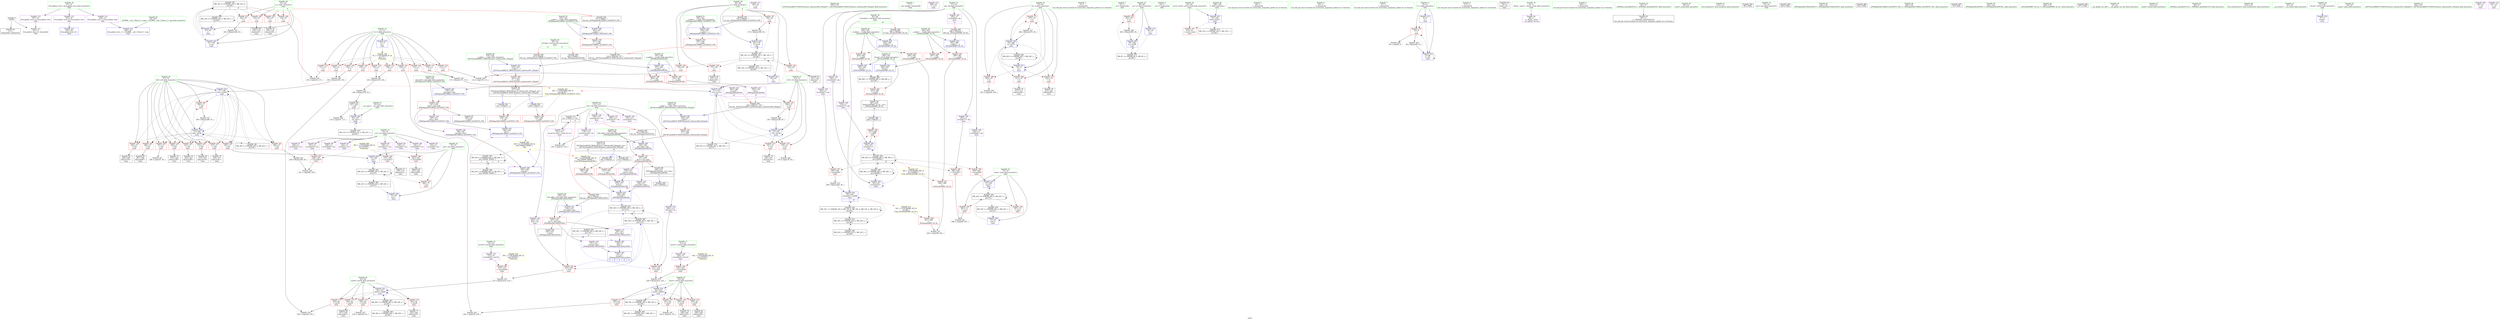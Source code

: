 digraph "SVFG" {
	label="SVFG";

	Node0x55cfa0dd1340 [shape=record,color=grey,label="{NodeID: 0\nNullPtr}"];
	Node0x55cfa0dd1340 -> Node0x55cfa0dfe4c0[style=solid];
	Node0x55cfa0dd1340 -> Node0x55cfa0e01360[style=solid];
	Node0x55cfa0e00190 [shape=record,color=red,label="{NodeID: 194\n357\<--342\n\<--__y.addr\n_ZNSt4pairIiiEC2IRiS2_Lb1EEEOT_OT0_\n|{<s0>14}}"];
	Node0x55cfa0e00190:s0 -> Node0x55cfa0e4d6c0[style=solid,color=red];
	Node0x55cfa0dfcbd0 [shape=record,color=purple,label="{NodeID: 111\n146\<--23\n\<--.str\nmain\n}"];
	Node0x55cfa0dfb620 [shape=record,color=green,label="{NodeID: 28\n65\<--66\ni\<--i_field_insensitive\nmain\n|{|<s6>8}}"];
	Node0x55cfa0dfb620 -> Node0x55cfa0e03790[style=solid];
	Node0x55cfa0dfb620 -> Node0x55cfa0e03860[style=solid];
	Node0x55cfa0dfb620 -> Node0x55cfa0e03930[style=solid];
	Node0x55cfa0dfb620 -> Node0x55cfa0e03a00[style=solid];
	Node0x55cfa0dfb620 -> Node0x55cfa0e01870[style=solid];
	Node0x55cfa0dfb620 -> Node0x55cfa0e01ae0[style=solid];
	Node0x55cfa0dfb620:s6 -> Node0x55cfa0e4d4a0[style=solid,color=red];
	Node0x55cfa0e076a0 [shape=record,color=black,label="{NodeID: 388\nMR_44V_2 = PHI(MR_44V_3, MR_44V_1, )\npts\{700000 700001 \}\n}"];
	Node0x55cfa0e076a0 -> Node0x55cfa0e24870[style=dashed];
	Node0x55cfa0e076a0 -> Node0x55cfa0e076a0[style=dashed];
	Node0x55cfa0e01940 [shape=record,color=blue,label="{NodeID: 222\n67\<--93\nj\<--\nmain\n}"];
	Node0x55cfa0e01940 -> Node0x55cfa0e23e70[style=dashed];
	Node0x55cfa0e03380 [shape=record,color=red,label="{NodeID: 139\n193\<--11\n\<--S\nmain\n}"];
	Node0x55cfa0e03380 -> Node0x55cfa0e0fb50[style=solid];
	Node0x55cfa0dfdeb0 [shape=record,color=green,label="{NodeID: 56\n375\<--376\n_ZSt7forwardIiEOT_RNSt16remove_referenceIS0_E4typeE\<--_ZSt7forwardIiEOT_RNSt16remove_referenceIS0_E4typeE_field_insensitive\n}"];
	Node0x55cfa0e4d180 [shape=record,color=black,label="{NodeID: 499\n425 = PHI(373, 381, )\n0th arg _ZSt7forwardIiEOT_RNSt16remove_referenceIS0_E4typeE }"];
	Node0x55cfa0e4d180 -> Node0x55cfa0e0b530[style=solid];
	Node0x55cfa0e108d0 [shape=record,color=grey,label="{NodeID: 333\n229 = cmp(228, 93, )\n}"];
	Node0x55cfa0e0aeb0 [shape=record,color=blue,label="{NodeID: 250\n367\<--364\n__p.addr\<--__p\n_ZNSt4pairIiiEaSEOS0_\n}"];
	Node0x55cfa0e0aeb0 -> Node0x55cfa0e004d0[style=dashed];
	Node0x55cfa0e0aeb0 -> Node0x55cfa0e005a0[style=dashed];
	Node0x55cfa0e04a40 [shape=record,color=red,label="{NodeID: 167\n299\<--77\n\<--i28\nmain\n}"];
	Node0x55cfa0e04a40 -> Node0x55cfa0e0ffd0[style=solid];
	Node0x55cfa0dff630 [shape=record,color=black,label="{NodeID: 84\n284\<--283\nidxprom76\<--\nmain\n}"];
	Node0x55cfa0df9460 [shape=record,color=green,label="{NodeID: 1\n7\<--1\n__dso_handle\<--dummyObj\nGlob }"];
	Node0x55cfa0e23e70 [shape=record,color=black,label="{NodeID: 361\nMR_16V_5 = PHI(MR_16V_6, MR_16V_4, )\npts\{68 \}\n|{|<s7>8}}"];
	Node0x55cfa0e23e70 -> Node0x55cfa0e03ad0[style=dashed];
	Node0x55cfa0e23e70 -> Node0x55cfa0e03ba0[style=dashed];
	Node0x55cfa0e23e70 -> Node0x55cfa0e03c70[style=dashed];
	Node0x55cfa0e23e70 -> Node0x55cfa0e03d40[style=dashed];
	Node0x55cfa0e23e70 -> Node0x55cfa0e01940[style=dashed];
	Node0x55cfa0e23e70 -> Node0x55cfa0e01a10[style=dashed];
	Node0x55cfa0e23e70 -> Node0x55cfa0e28e70[style=dashed];
	Node0x55cfa0e23e70:s7 -> Node0x55cfa0e32540[style=dashed,color=red];
	Node0x55cfa0e00260 [shape=record,color=red,label="{NodeID: 195\n354\<--351\n\<--call\n_ZNSt4pairIiiEC2IRiS2_Lb1EEEOT_OT0_\n}"];
	Node0x55cfa0e00260 -> Node0x55cfa0e0ac40[style=solid];
	Node0x55cfa0dfcca0 [shape=record,color=purple,label="{NodeID: 112\n308\<--25\n\<--.str.1\nmain\n}"];
	Node0x55cfa0dfb6f0 [shape=record,color=green,label="{NodeID: 29\n67\<--68\nj\<--j_field_insensitive\nmain\n|{|<s6>8}}"];
	Node0x55cfa0dfb6f0 -> Node0x55cfa0e03ad0[style=solid];
	Node0x55cfa0dfb6f0 -> Node0x55cfa0e03ba0[style=solid];
	Node0x55cfa0dfb6f0 -> Node0x55cfa0e03c70[style=solid];
	Node0x55cfa0dfb6f0 -> Node0x55cfa0e03d40[style=solid];
	Node0x55cfa0dfb6f0 -> Node0x55cfa0e01940[style=solid];
	Node0x55cfa0dfb6f0 -> Node0x55cfa0e01a10[style=solid];
	Node0x55cfa0dfb6f0:s6 -> Node0x55cfa0e4d5b0[style=solid,color=red];
	Node0x55cfa0e01a10 [shape=record,color=blue,label="{NodeID: 223\n67\<--165\nj\<--inc\nmain\n}"];
	Node0x55cfa0e01a10 -> Node0x55cfa0e23e70[style=dashed];
	Node0x55cfa0e03450 [shape=record,color=red,label="{NodeID: 140\n235\<--11\n\<--S\nmain\n}"];
	Node0x55cfa0e03450 -> Node0x55cfa0e10bd0[style=solid];
	Node0x55cfa0dfdfb0 [shape=record,color=green,label="{NodeID: 57\n390\<--391\nretval\<--retval_field_insensitive\n_ZSt3maxIiERKT_S2_S2_\n}"];
	Node0x55cfa0dfdfb0 -> Node0x55cfa0e00810[style=solid];
	Node0x55cfa0dfdfb0 -> Node0x55cfa0e0b2c0[style=solid];
	Node0x55cfa0dfdfb0 -> Node0x55cfa0e0b390[style=solid];
	Node0x55cfa0e4d390 [shape=record,color=black,label="{NodeID: 500\n335 = PHI(69, )\n0th arg _ZNSt4pairIiiEC2IRiS2_Lb1EEEOT_OT0_ }"];
	Node0x55cfa0e4d390 -> Node0x55cfa0e0a9d0[style=solid];
	Node0x55cfa0e31db0 [shape=record,color=yellow,style=double,label="{NodeID: 417\n38V_1 = ENCHI(MR_38V_0)\npts\{180000 \}\nFun[_ZSt3maxIiERKT_S2_S2_]}"];
	Node0x55cfa0e31db0 -> Node0x55cfa0e00c20[style=dashed];
	Node0x55cfa0e10a50 [shape=record,color=grey,label="{NodeID: 334\n126 = cmp(122, 119, )\n}"];
	Node0x55cfa0e0af80 [shape=record,color=blue,label="{NodeID: 251\n378\<--377\nfirst2\<--\n_ZNSt4pairIiiEaSEOS0_\n}"];
	Node0x55cfa0e0af80 -> Node0x55cfa0e0b050[style=dashed];
	Node0x55cfa0e04b10 [shape=record,color=red,label="{NodeID: 168\n202\<--79\n\<--k\nmain\n}"];
	Node0x55cfa0e04b10 -> Node0x55cfa0e111d0[style=solid];
	Node0x55cfa0dff700 [shape=record,color=black,label="{NodeID: 85\n291\<--290\nidxprom80\<--\nmain\n}"];
	Node0x55cfa0df94f0 [shape=record,color=green,label="{NodeID: 2\n9\<--1\n\<--dummyObj\nCan only get source location for instruction, argument, global var or function.}"];
	Node0x55cfa0e24370 [shape=record,color=black,label="{NodeID: 362\nMR_34V_5 = PHI(MR_34V_6, MR_34V_4, )\npts\{114 \}\n|{|<s4>9}}"];
	Node0x55cfa0e24370 -> Node0x55cfa0e055a0[style=dashed];
	Node0x55cfa0e24370 -> Node0x55cfa0e05740[style=dashed];
	Node0x55cfa0e24370 -> Node0x55cfa0e24370[style=dashed];
	Node0x55cfa0e24370 -> Node0x55cfa0e06ca0[style=dashed];
	Node0x55cfa0e24370:s4 -> Node0x55cfa0e0af80[style=dashed,color=red];
	Node0x55cfa0e00330 [shape=record,color=red,label="{NodeID: 196\n359\<--358\n\<--call2\n_ZNSt4pairIiiEC2IRiS2_Lb1EEEOT_OT0_\n}"];
	Node0x55cfa0e00330 -> Node0x55cfa0e0ad10[style=solid];
	Node0x55cfa0dfcd70 [shape=record,color=purple,label="{NodeID: 113\n435\<--27\nllvm.global_ctors_0\<--llvm.global_ctors\nGlob }"];
	Node0x55cfa0dfcd70 -> Node0x55cfa0e01160[style=solid];
	Node0x55cfa0dfb7c0 [shape=record,color=green,label="{NodeID: 30\n69\<--70\nref.tmp\<--ref.tmp_field_insensitive\nmain\n|{<s0>8|<s1>9}}"];
	Node0x55cfa0dfb7c0:s0 -> Node0x55cfa0e4d390[style=solid,color=red];
	Node0x55cfa0dfb7c0:s1 -> Node0x55cfa0e4d040[style=solid,color=red];
	Node0x55cfa0e01ae0 [shape=record,color=blue,label="{NodeID: 224\n65\<--170\ni\<--inc16\nmain\n}"];
	Node0x55cfa0e01ae0 -> Node0x55cfa0e22a70[style=dashed];
	Node0x55cfa0e03520 [shape=record,color=red,label="{NodeID: 141\n239\<--11\n\<--S\nmain\n}"];
	Node0x55cfa0e03520 -> Node0x55cfa0e11650[style=solid];
	Node0x55cfa0dfe080 [shape=record,color=green,label="{NodeID: 58\n392\<--393\n__a.addr\<--__a.addr_field_insensitive\n_ZSt3maxIiERKT_S2_S2_\n}"];
	Node0x55cfa0dfe080 -> Node0x55cfa0e008e0[style=solid];
	Node0x55cfa0dfe080 -> Node0x55cfa0e009b0[style=solid];
	Node0x55cfa0dfe080 -> Node0x55cfa0e0b120[style=solid];
	Node0x55cfa0e4d4a0 [shape=record,color=black,label="{NodeID: 501\n336 = PHI(65, )\n1st arg _ZNSt4pairIiiEC2IRiS2_Lb1EEEOT_OT0_ }"];
	Node0x55cfa0e4d4a0 -> Node0x55cfa0e0aaa0[style=solid];
	Node0x55cfa0e10bd0 [shape=record,color=grey,label="{NodeID: 335\n236 = cmp(234, 235, )\n}"];
	Node0x55cfa0e0b050 [shape=record,color=blue,label="{NodeID: 252\n384\<--383\nsecond4\<--\n_ZNSt4pairIiiEaSEOS0_\n|{<s0>9}}"];
	Node0x55cfa0e0b050:s0 -> Node0x55cfa0e24370[style=dashed,color=blue];
	Node0x55cfa0e04be0 [shape=record,color=red,label="{NodeID: 169\n211\<--79\n\<--k\nmain\n}"];
	Node0x55cfa0e04be0 -> Node0x55cfa0dfee10[style=solid];
	Node0x55cfa0dff7d0 [shape=record,color=black,label="{NodeID: 86\n328\<--327\n\<--this1\n_ZNSt4pairIiiEC2IiiLb1EEEv\n}"];
	Node0x55cfa0df97a0 [shape=record,color=green,label="{NodeID: 3\n23\<--1\n.str\<--dummyObj\nGlob }"];
	Node0x55cfa0e24870 [shape=record,color=black,label="{NodeID: 363\nMR_44V_4 = PHI(MR_44V_5, MR_44V_3, )\npts\{700000 700001 \}\n|{|<s2>8|<s3>8}}"];
	Node0x55cfa0e24870 -> Node0x55cfa0e24870[style=dashed];
	Node0x55cfa0e24870 -> Node0x55cfa0e076a0[style=dashed];
	Node0x55cfa0e24870:s2 -> Node0x55cfa0e0ac40[style=dashed,color=red];
	Node0x55cfa0e24870:s3 -> Node0x55cfa0e0ad10[style=dashed,color=red];
	Node0x55cfa0e00400 [shape=record,color=red,label="{NodeID: 197\n371\<--365\nthis1\<--this.addr\n_ZNSt4pairIiiEaSEOS0_\n}"];
	Node0x55cfa0e00400 -> Node0x55cfa0dff970[style=solid];
	Node0x55cfa0e00400 -> Node0x55cfa0e024e0[style=solid];
	Node0x55cfa0e00400 -> Node0x55cfa0e025b0[style=solid];
	Node0x55cfa0dfce40 [shape=record,color=purple,label="{NodeID: 114\n436\<--27\nllvm.global_ctors_1\<--llvm.global_ctors\nGlob }"];
	Node0x55cfa0dfce40 -> Node0x55cfa0e01260[style=solid];
	Node0x55cfa0dfb890 [shape=record,color=green,label="{NodeID: 31\n71\<--72\ni18\<--i18_field_insensitive\nmain\n}"];
	Node0x55cfa0dfb890 -> Node0x55cfa0e03e10[style=solid];
	Node0x55cfa0dfb890 -> Node0x55cfa0e03ee0[style=solid];
	Node0x55cfa0dfb890 -> Node0x55cfa0e03fb0[style=solid];
	Node0x55cfa0dfb890 -> Node0x55cfa0e01bb0[style=solid];
	Node0x55cfa0dfb890 -> Node0x55cfa0e01d50[style=solid];
	Node0x55cfa0e01bb0 [shape=record,color=blue,label="{NodeID: 225\n71\<--175\ni18\<--mul19\nmain\n}"];
	Node0x55cfa0e01bb0 -> Node0x55cfa0e03e10[style=dashed];
	Node0x55cfa0e01bb0 -> Node0x55cfa0e03ee0[style=dashed];
	Node0x55cfa0e01bb0 -> Node0x55cfa0e03fb0[style=dashed];
	Node0x55cfa0e01bb0 -> Node0x55cfa0e01d50[style=dashed];
	Node0x55cfa0e01bb0 -> Node0x55cfa0e29370[style=dashed];
	Node0x55cfa0e035f0 [shape=record,color=red,label="{NodeID: 142\n303\<--59\n\<--xx\nmain\n}"];
	Node0x55cfa0e035f0 -> Node0x55cfa0e0fe50[style=solid];
	Node0x55cfa0dfe150 [shape=record,color=green,label="{NodeID: 59\n394\<--395\n__b.addr\<--__b.addr_field_insensitive\n_ZSt3maxIiERKT_S2_S2_\n}"];
	Node0x55cfa0dfe150 -> Node0x55cfa0e00a80[style=solid];
	Node0x55cfa0dfe150 -> Node0x55cfa0e00b50[style=solid];
	Node0x55cfa0dfe150 -> Node0x55cfa0e0b1f0[style=solid];
	Node0x55cfa0e4d5b0 [shape=record,color=black,label="{NodeID: 502\n337 = PHI(67, )\n2nd arg _ZNSt4pairIiiEC2IRiS2_Lb1EEEOT_OT0_ }"];
	Node0x55cfa0e4d5b0 -> Node0x55cfa0e0ab70[style=solid];
	Node0x55cfa0e10d50 [shape=record,color=grey,label="{NodeID: 336\n116 = cmp(107, 117, )\n}"];
	Node0x55cfa0e0b120 [shape=record,color=blue,label="{NodeID: 253\n392\<--388\n__a.addr\<--__a\n_ZSt3maxIiERKT_S2_S2_\n}"];
	Node0x55cfa0e0b120 -> Node0x55cfa0e008e0[style=dashed];
	Node0x55cfa0e0b120 -> Node0x55cfa0e009b0[style=dashed];
	Node0x55cfa0e04cb0 [shape=record,color=red,label="{NodeID: 170\n222\<--79\n\<--k\nmain\n}"];
	Node0x55cfa0e04cb0 -> Node0x55cfa0dfefb0[style=solid];
	Node0x55cfa0dff8a0 [shape=record,color=black,label="{NodeID: 87\n348\<--347\n\<--this1\n_ZNSt4pairIiiEC2IRiS2_Lb1EEEOT_OT0_\n}"];
	Node0x55cfa0df9830 [shape=record,color=green,label="{NodeID: 4\n25\<--1\n.str.1\<--dummyObj\nGlob }"];
	Node0x55cfa0e004d0 [shape=record,color=red,label="{NodeID: 198\n372\<--367\n\<--__p.addr\n_ZNSt4pairIiiEaSEOS0_\n}"];
	Node0x55cfa0e004d0 -> Node0x55cfa0e02680[style=solid];
	Node0x55cfa0e02010 [shape=record,color=purple,label="{NodeID: 115\n437\<--27\nllvm.global_ctors_2\<--llvm.global_ctors\nGlob }"];
	Node0x55cfa0e02010 -> Node0x55cfa0e01360[style=solid];
	Node0x55cfa0dfb960 [shape=record,color=green,label="{NodeID: 32\n73\<--74\nmaxi\<--maxi_field_insensitive\nmain\n}"];
	Node0x55cfa0dfb960 -> Node0x55cfa0e04080[style=solid];
	Node0x55cfa0dfb960 -> Node0x55cfa0e04150[style=solid];
	Node0x55cfa0dfb960 -> Node0x55cfa0e01e20[style=solid];
	Node0x55cfa0dfb960 -> Node0x55cfa0e0a420[style=solid];
	Node0x55cfa0e2ffa0 [shape=record,color=yellow,style=double,label="{NodeID: 392\n4V_1 = ENCHI(MR_4V_0)\npts\{12 \}\nFun[main]}"];
	Node0x55cfa0e2ffa0 -> Node0x55cfa0e02dd0[style=dashed];
	Node0x55cfa0e2ffa0 -> Node0x55cfa0e02ea0[style=dashed];
	Node0x55cfa0e2ffa0 -> Node0x55cfa0e02f70[style=dashed];
	Node0x55cfa0e2ffa0 -> Node0x55cfa0e03040[style=dashed];
	Node0x55cfa0e2ffa0 -> Node0x55cfa0e03110[style=dashed];
	Node0x55cfa0e2ffa0 -> Node0x55cfa0e031e0[style=dashed];
	Node0x55cfa0e2ffa0 -> Node0x55cfa0e032b0[style=dashed];
	Node0x55cfa0e2ffa0 -> Node0x55cfa0e03380[style=dashed];
	Node0x55cfa0e2ffa0 -> Node0x55cfa0e03450[style=dashed];
	Node0x55cfa0e2ffa0 -> Node0x55cfa0e03520[style=dashed];
	Node0x55cfa0e01c80 [shape=record,color=blue,label="{NodeID: 226\n183\<--93\narrayidx24\<--\nmain\n}"];
	Node0x55cfa0e01c80 -> Node0x55cfa0e01c80[style=dashed];
	Node0x55cfa0e01c80 -> Node0x55cfa0e26170[style=dashed];
	Node0x55cfa0e01c80 -> Node0x55cfa0e071a0[style=dashed];
	Node0x55cfa0e036c0 [shape=record,color=red,label="{NodeID: 143\n312\<--61\n\<--saved_stack\nmain\n}"];
	Node0x55cfa0dfe220 [shape=record,color=green,label="{NodeID: 60\n419\<--420\n__t.addr\<--__t.addr_field_insensitive\n_ZSt7forwardIRiEOT_RNSt16remove_referenceIS1_E4typeE\n}"];
	Node0x55cfa0dfe220 -> Node0x55cfa0e00dc0[style=solid];
	Node0x55cfa0dfe220 -> Node0x55cfa0e0b460[style=solid];
	Node0x55cfa0e4d6c0 [shape=record,color=black,label="{NodeID: 503\n418 = PHI(350, 357, )\n0th arg _ZSt7forwardIRiEOT_RNSt16remove_referenceIS1_E4typeE }"];
	Node0x55cfa0e4d6c0 -> Node0x55cfa0e0b460[style=solid];
	Node0x55cfa0e10ed0 [shape=record,color=grey,label="{NodeID: 337\n198 = cmp(197, 93, )\n}"];
	Node0x55cfa0e0b1f0 [shape=record,color=blue,label="{NodeID: 254\n394\<--389\n__b.addr\<--__b\n_ZSt3maxIiERKT_S2_S2_\n}"];
	Node0x55cfa0e0b1f0 -> Node0x55cfa0e00a80[style=dashed];
	Node0x55cfa0e0b1f0 -> Node0x55cfa0e00b50[style=dashed];
	Node0x55cfa0e04d80 [shape=record,color=red,label="{NodeID: 171\n279\<--79\n\<--k\nmain\n}"];
	Node0x55cfa0e04d80 -> Node0x55cfa0e0f0d0[style=solid];
	Node0x55cfa0dff970 [shape=record,color=black,label="{NodeID: 88\n362\<--371\n_ZNSt4pairIiiEaSEOS0__ret\<--this1\n_ZNSt4pairIiiEaSEOS0_\n|{<s0>9}}"];
	Node0x55cfa0dff970:s0 -> Node0x55cfa0e4c210[style=solid,color=blue];
	Node0x55cfa0df98f0 [shape=record,color=green,label="{NodeID: 5\n28\<--1\n\<--dummyObj\nCan only get source location for instruction, argument, global var or function.}"];
	Node0x55cfa0e005a0 [shape=record,color=red,label="{NodeID: 199\n380\<--367\n\<--__p.addr\n_ZNSt4pairIiiEaSEOS0_\n}"];
	Node0x55cfa0e005a0 -> Node0x55cfa0e02750[style=solid];
	Node0x55cfa0e020d0 [shape=record,color=purple,label="{NodeID: 116\n122\<--121\narrayctor.next\<--arrayctor.cur\nmain\n}"];
	Node0x55cfa0e020d0 -> Node0x55cfa0e0e530[style=solid];
	Node0x55cfa0e020d0 -> Node0x55cfa0e10a50[style=solid];
	Node0x55cfa0dfba30 [shape=record,color=green,label="{NodeID: 33\n75\<--76\nans\<--ans_field_insensitive\nmain\n}"];
	Node0x55cfa0dfba30 -> Node0x55cfa0e04220[style=solid];
	Node0x55cfa0dfba30 -> Node0x55cfa0e01ef0[style=solid];
	Node0x55cfa0dfba30 -> Node0x55cfa0e0a4f0[style=solid];
	Node0x55cfa0e01d50 [shape=record,color=blue,label="{NodeID: 227\n71\<--187\ni18\<--dec26\nmain\n}"];
	Node0x55cfa0e01d50 -> Node0x55cfa0e03e10[style=dashed];
	Node0x55cfa0e01d50 -> Node0x55cfa0e03ee0[style=dashed];
	Node0x55cfa0e01d50 -> Node0x55cfa0e03fb0[style=dashed];
	Node0x55cfa0e01d50 -> Node0x55cfa0e01d50[style=dashed];
	Node0x55cfa0e01d50 -> Node0x55cfa0e29370[style=dashed];
	Node0x55cfa0e03790 [shape=record,color=red,label="{NodeID: 144\n130\<--65\n\<--i\nmain\n}"];
	Node0x55cfa0e03790 -> Node0x55cfa0e11050[style=solid];
	Node0x55cfa0dfe2f0 [shape=record,color=green,label="{NodeID: 61\n426\<--427\n__t.addr\<--__t.addr_field_insensitive\n_ZSt7forwardIiEOT_RNSt16remove_referenceIS0_E4typeE\n}"];
	Node0x55cfa0dfe2f0 -> Node0x55cfa0e00e90[style=solid];
	Node0x55cfa0dfe2f0 -> Node0x55cfa0e0b530[style=solid];
	Node0x55cfa0e4d8d0 [shape=record,color=black,label="{NodeID: 504\n323 = PHI(121, )\n0th arg _ZNSt4pairIiiEC2IiiLb1EEEv }"];
	Node0x55cfa0e4d8d0 -> Node0x55cfa0e0a760[style=solid];
	Node0x55cfa0e32160 [shape=record,color=yellow,style=double,label="{NodeID: 421\n44V_1 = ENCHI(MR_44V_0)\npts\{700000 700001 \}\nFun[_ZNSt4pairIiiEaSEOS0_]}"];
	Node0x55cfa0e32160 -> Node0x55cfa0e00670[style=dashed];
	Node0x55cfa0e32160 -> Node0x55cfa0e00740[style=dashed];
	Node0x55cfa0e11050 [shape=record,color=grey,label="{NodeID: 338\n132 = cmp(130, 131, )\n}"];
	Node0x55cfa0e0b2c0 [shape=record,color=blue,label="{NodeID: 255\n390\<--404\nretval\<--\n_ZSt3maxIiERKT_S2_S2_\n}"];
	Node0x55cfa0e0b2c0 -> Node0x55cfa0e26670[style=dashed];
	Node0x55cfa0e04e50 [shape=record,color=red,label="{NodeID: 172\n228\<--81\n\<--nextX\nmain\n}"];
	Node0x55cfa0e04e50 -> Node0x55cfa0e108d0[style=solid];
	Node0x55cfa0dffa40 [shape=record,color=black,label="{NodeID: 89\n387\<--410\n_ZSt3maxIiERKT_S2_S2__ret\<--\n_ZSt3maxIiERKT_S2_S2_\n|{<s0>10}}"];
	Node0x55cfa0dffa40:s0 -> Node0x55cfa0e4c440[style=solid,color=blue];
	Node0x55cfa0df99b0 [shape=record,color=green,label="{NodeID: 6\n93\<--1\n\<--dummyObj\nCan only get source location for instruction, argument, global var or function.}"];
	Node0x55cfa0e00670 [shape=record,color=red,label="{NodeID: 200\n377\<--374\n\<--call\n_ZNSt4pairIiiEaSEOS0_\n}"];
	Node0x55cfa0e00670 -> Node0x55cfa0e0af80[style=solid];
	Node0x55cfa0e021a0 [shape=record,color=purple,label="{NodeID: 117\n329\<--327\nfirst\<--this1\n_ZNSt4pairIiiEC2IiiLb1EEEv\n}"];
	Node0x55cfa0e021a0 -> Node0x55cfa0e0a830[style=solid];
	Node0x55cfa0dfbb00 [shape=record,color=green,label="{NodeID: 34\n77\<--78\ni28\<--i28_field_insensitive\nmain\n}"];
	Node0x55cfa0dfbb00 -> Node0x55cfa0e042f0[style=solid];
	Node0x55cfa0dfbb00 -> Node0x55cfa0e043c0[style=solid];
	Node0x55cfa0dfbb00 -> Node0x55cfa0e04490[style=solid];
	Node0x55cfa0dfbb00 -> Node0x55cfa0e04560[style=solid];
	Node0x55cfa0dfbb00 -> Node0x55cfa0e04630[style=solid];
	Node0x55cfa0dfbb00 -> Node0x55cfa0e04700[style=solid];
	Node0x55cfa0dfbb00 -> Node0x55cfa0e047d0[style=solid];
	Node0x55cfa0dfbb00 -> Node0x55cfa0e048a0[style=solid];
	Node0x55cfa0dfbb00 -> Node0x55cfa0e04970[style=solid];
	Node0x55cfa0dfbb00 -> Node0x55cfa0e04a40[style=solid];
	Node0x55cfa0dfbb00 -> Node0x55cfa0e09eb0[style=solid];
	Node0x55cfa0dfbb00 -> Node0x55cfa0e0a5c0[style=solid];
	Node0x55cfa0e01e20 [shape=record,color=blue,label="{NodeID: 228\n73\<--97\nmaxi\<--\nmain\n}"];
	Node0x55cfa0e01e20 -> Node0x55cfa0e20270[style=dashed];
	Node0x55cfa0e03860 [shape=record,color=red,label="{NodeID: 145\n140\<--65\n\<--i\nmain\n}"];
	Node0x55cfa0e03860 -> Node0x55cfa0dfe860[style=solid];
	Node0x55cfa0dfe3c0 [shape=record,color=green,label="{NodeID: 62\n29\<--431\n_GLOBAL__sub_I_Harta_0_1.cpp\<--_GLOBAL__sub_I_Harta_0_1.cpp_field_insensitive\n}"];
	Node0x55cfa0dfe3c0 -> Node0x55cfa0e01260[style=solid];
	Node0x55cfa0e111d0 [shape=record,color=grey,label="{NodeID: 339\n203 = cmp(202, 204, )\n}"];
	Node0x55cfa0e0b390 [shape=record,color=blue,label="{NodeID: 256\n390\<--407\nretval\<--\n_ZSt3maxIiERKT_S2_S2_\n}"];
	Node0x55cfa0e0b390 -> Node0x55cfa0e26670[style=dashed];
	Node0x55cfa0e04f20 [shape=record,color=red,label="{NodeID: 173\n234\<--81\n\<--nextX\nmain\n}"];
	Node0x55cfa0e04f20 -> Node0x55cfa0e10bd0[style=solid];
	Node0x55cfa0dffb10 [shape=record,color=black,label="{NodeID: 90\n417\<--422\n_ZSt7forwardIRiEOT_RNSt16remove_referenceIS1_E4typeE_ret\<--\n_ZSt7forwardIRiEOT_RNSt16remove_referenceIS1_E4typeE\n|{<s0>13|<s1>14}}"];
	Node0x55cfa0dffb10:s0 -> Node0x55cfa0e4c7b0[style=solid,color=blue];
	Node0x55cfa0dffb10:s1 -> Node0x55cfa0e4c8c0[style=solid,color=blue];
	Node0x55cfa0df9a70 [shape=record,color=green,label="{NodeID: 7\n97\<--1\n\<--dummyObj\nCan only get source location for instruction, argument, global var or function.}"];
	Node0x55cfa0e00740 [shape=record,color=red,label="{NodeID: 201\n383\<--382\n\<--call3\n_ZNSt4pairIiiEaSEOS0_\n}"];
	Node0x55cfa0e00740 -> Node0x55cfa0e0b050[style=solid];
	Node0x55cfa0e02270 [shape=record,color=purple,label="{NodeID: 118\n331\<--327\nsecond\<--this1\n_ZNSt4pairIiiEC2IiiLb1EEEv\n}"];
	Node0x55cfa0e02270 -> Node0x55cfa0e0a900[style=solid];
	Node0x55cfa0dfbbd0 [shape=record,color=green,label="{NodeID: 35\n79\<--80\nk\<--k_field_insensitive\nmain\n}"];
	Node0x55cfa0dfbbd0 -> Node0x55cfa0e04b10[style=solid];
	Node0x55cfa0dfbbd0 -> Node0x55cfa0e04be0[style=solid];
	Node0x55cfa0dfbbd0 -> Node0x55cfa0e04cb0[style=solid];
	Node0x55cfa0dfbbd0 -> Node0x55cfa0e04d80[style=solid];
	Node0x55cfa0dfbbd0 -> Node0x55cfa0e09f40[style=solid];
	Node0x55cfa0dfbbd0 -> Node0x55cfa0e0a350[style=solid];
	Node0x55cfa0e0e530 [shape=record,color=black,label="{NodeID: 312\n121 = PHI(113, 122, )\n|{|<s1>6}}"];
	Node0x55cfa0e0e530 -> Node0x55cfa0e020d0[style=solid];
	Node0x55cfa0e0e530:s1 -> Node0x55cfa0e4d8d0[style=solid,color=red];
	Node0x55cfa0e01ef0 [shape=record,color=blue,label="{NodeID: 229\n75\<--93\nans\<--\nmain\n}"];
	Node0x55cfa0e01ef0 -> Node0x55cfa0e20770[style=dashed];
	Node0x55cfa0e03930 [shape=record,color=red,label="{NodeID: 146\n151\<--65\n\<--i\nmain\n}"];
	Node0x55cfa0e03930 -> Node0x55cfa0dfea00[style=solid];
	Node0x55cfa0dfe4c0 [shape=record,color=black,label="{NodeID: 63\n2\<--3\ndummyVal\<--dummyVal\n}"];
	Node0x55cfa0e11350 [shape=record,color=grey,label="{NodeID: 340\n99 = cmp(95, 9, )\n}"];
	Node0x55cfa0e0b460 [shape=record,color=blue,label="{NodeID: 257\n419\<--418\n__t.addr\<--__t\n_ZSt7forwardIRiEOT_RNSt16remove_referenceIS1_E4typeE\n}"];
	Node0x55cfa0e0b460 -> Node0x55cfa0e00dc0[style=dashed];
	Node0x55cfa0e04ff0 [shape=record,color=red,label="{NodeID: 174\n242\<--81\n\<--nextX\nmain\n}"];
	Node0x55cfa0e04ff0 -> Node0x55cfa0dff080[style=solid];
	Node0x55cfa0dffbe0 [shape=record,color=black,label="{NodeID: 91\n424\<--429\n_ZSt7forwardIiEOT_RNSt16remove_referenceIS0_E4typeE_ret\<--\n_ZSt7forwardIiEOT_RNSt16remove_referenceIS0_E4typeE\n|{<s0>15|<s1>16}}"];
	Node0x55cfa0dffbe0:s0 -> Node0x55cfa0e4ca00[style=solid,color=blue];
	Node0x55cfa0dffbe0:s1 -> Node0x55cfa0e4cb40[style=solid,color=blue];
	Node0x55cfa0dfa350 [shape=record,color=green,label="{NodeID: 8\n117\<--1\n\<--dummyObj\nCan only get source location for instruction, argument, global var or function.}"];
	Node0x55cfa0e26170 [shape=record,color=black,label="{NodeID: 368\nMR_38V_6 = PHI(MR_38V_9, MR_38V_5, )\npts\{180000 \}\n|{|<s7>10}}"];
	Node0x55cfa0e26170 -> Node0x55cfa0e05a80[style=dashed];
	Node0x55cfa0e26170 -> Node0x55cfa0e05b50[style=dashed];
	Node0x55cfa0e26170 -> Node0x55cfa0e05c20[style=dashed];
	Node0x55cfa0e26170 -> Node0x55cfa0e05cf0[style=dashed];
	Node0x55cfa0e26170 -> Node0x55cfa0e0a280[style=dashed];
	Node0x55cfa0e26170 -> Node0x55cfa0e26170[style=dashed];
	Node0x55cfa0e26170 -> Node0x55cfa0e071a0[style=dashed];
	Node0x55cfa0e26170:s7 -> Node0x55cfa0e31db0[style=dashed,color=red];
	Node0x55cfa0e00810 [shape=record,color=red,label="{NodeID: 202\n410\<--390\n\<--retval\n_ZSt3maxIiERKT_S2_S2_\n}"];
	Node0x55cfa0e00810 -> Node0x55cfa0dffa40[style=solid];
	Node0x55cfa0e02340 [shape=record,color=purple,label="{NodeID: 119\n349\<--347\nfirst\<--this1\n_ZNSt4pairIiiEC2IRiS2_Lb1EEEOT_OT0_\n}"];
	Node0x55cfa0e02340 -> Node0x55cfa0e0ac40[style=solid];
	Node0x55cfa0dfbca0 [shape=record,color=green,label="{NodeID: 36\n81\<--82\nnextX\<--nextX_field_insensitive\nmain\n}"];
	Node0x55cfa0dfbca0 -> Node0x55cfa0e04e50[style=solid];
	Node0x55cfa0dfbca0 -> Node0x55cfa0e04f20[style=solid];
	Node0x55cfa0dfbca0 -> Node0x55cfa0e04ff0[style=solid];
	Node0x55cfa0dfbca0 -> Node0x55cfa0e050c0[style=solid];
	Node0x55cfa0dfbca0 -> Node0x55cfa0e0a010[style=solid];
	Node0x55cfa0e0ead0 [shape=record,color=grey,label="{NodeID: 313\n266 = Binary(265, 93, )\n}"];
	Node0x55cfa0e0ead0 -> Node0x55cfa0e0a1b0[style=solid];
	Node0x55cfa0e09eb0 [shape=record,color=blue,label="{NodeID: 230\n77\<--194\ni28\<--mul29\nmain\n}"];
	Node0x55cfa0e09eb0 -> Node0x55cfa0e042f0[style=dashed];
	Node0x55cfa0e09eb0 -> Node0x55cfa0e043c0[style=dashed];
	Node0x55cfa0e09eb0 -> Node0x55cfa0e04490[style=dashed];
	Node0x55cfa0e09eb0 -> Node0x55cfa0e04560[style=dashed];
	Node0x55cfa0e09eb0 -> Node0x55cfa0e04630[style=dashed];
	Node0x55cfa0e09eb0 -> Node0x55cfa0e04700[style=dashed];
	Node0x55cfa0e09eb0 -> Node0x55cfa0e047d0[style=dashed];
	Node0x55cfa0e09eb0 -> Node0x55cfa0e048a0[style=dashed];
	Node0x55cfa0e09eb0 -> Node0x55cfa0e04970[style=dashed];
	Node0x55cfa0e09eb0 -> Node0x55cfa0e04a40[style=dashed];
	Node0x55cfa0e09eb0 -> Node0x55cfa0e0a5c0[style=dashed];
	Node0x55cfa0e09eb0 -> Node0x55cfa0e2a270[style=dashed];
	Node0x55cfa0e03a00 [shape=record,color=red,label="{NodeID: 147\n169\<--65\n\<--i\nmain\n}"];
	Node0x55cfa0e03a00 -> Node0x55cfa0e0fcd0[style=solid];
	Node0x55cfa0dfe5c0 [shape=record,color=black,label="{NodeID: 64\n56\<--9\nmain_ret\<--\nmain\n}"];
	Node0x55cfa0e114d0 [shape=record,color=grey,label="{NodeID: 341\n288 = cmp(286, 287, )\n}"];
	Node0x55cfa0e0b530 [shape=record,color=blue,label="{NodeID: 258\n426\<--425\n__t.addr\<--__t\n_ZSt7forwardIiEOT_RNSt16remove_referenceIS0_E4typeE\n}"];
	Node0x55cfa0e0b530 -> Node0x55cfa0e00e90[style=dashed];
	Node0x55cfa0e050c0 [shape=record,color=red,label="{NodeID: 175\n256\<--81\n\<--nextX\nmain\n}"];
	Node0x55cfa0e050c0 -> Node0x55cfa0dff2f0[style=solid];
	Node0x55cfa0dffcb0 [shape=record,color=purple,label="{NodeID: 92\n38\<--4\n\<--_ZStL8__ioinit\n__cxx_global_var_init\n}"];
	Node0x55cfa0dfa3e0 [shape=record,color=green,label="{NodeID: 9\n204\<--1\n\<--dummyObj\nCan only get source location for instruction, argument, global var or function.}"];
	Node0x55cfa0e26670 [shape=record,color=black,label="{NodeID: 369\nMR_68V_3 = PHI(MR_68V_4, MR_68V_2, )\npts\{391 \}\n}"];
	Node0x55cfa0e26670 -> Node0x55cfa0e00810[style=dashed];
	Node0x55cfa0e008e0 [shape=record,color=red,label="{NodeID: 203\n398\<--392\n\<--__a.addr\n_ZSt3maxIiERKT_S2_S2_\n}"];
	Node0x55cfa0e008e0 -> Node0x55cfa0e00c20[style=solid];
	Node0x55cfa0e02410 [shape=record,color=purple,label="{NodeID: 120\n356\<--347\nsecond\<--this1\n_ZNSt4pairIiiEC2IRiS2_Lb1EEEOT_OT0_\n}"];
	Node0x55cfa0e02410 -> Node0x55cfa0e0ad10[style=solid];
	Node0x55cfa0dfbd70 [shape=record,color=green,label="{NodeID: 37\n83\<--84\nnextY\<--nextY_field_insensitive\nmain\n}"];
	Node0x55cfa0dfbd70 -> Node0x55cfa0e05190[style=solid];
	Node0x55cfa0dfbd70 -> Node0x55cfa0e05260[style=solid];
	Node0x55cfa0dfbd70 -> Node0x55cfa0e05330[style=solid];
	Node0x55cfa0dfbd70 -> Node0x55cfa0e05400[style=solid];
	Node0x55cfa0dfbd70 -> Node0x55cfa0e0a0e0[style=solid];
	Node0x55cfa0e0ec50 [shape=record,color=grey,label="{NodeID: 314\n215 = Binary(210, 214, )\n}"];
	Node0x55cfa0e0ec50 -> Node0x55cfa0e0a010[style=solid];
	Node0x55cfa0e09f40 [shape=record,color=blue,label="{NodeID: 231\n79\<--9\nk\<--\nmain\n}"];
	Node0x55cfa0e09f40 -> Node0x55cfa0e04b10[style=dashed];
	Node0x55cfa0e09f40 -> Node0x55cfa0e04be0[style=dashed];
	Node0x55cfa0e09f40 -> Node0x55cfa0e04cb0[style=dashed];
	Node0x55cfa0e09f40 -> Node0x55cfa0e04d80[style=dashed];
	Node0x55cfa0e09f40 -> Node0x55cfa0e09f40[style=dashed];
	Node0x55cfa0e09f40 -> Node0x55cfa0e0a350[style=dashed];
	Node0x55cfa0e09f40 -> Node0x55cfa0e2a770[style=dashed];
	Node0x55cfa0e03ad0 [shape=record,color=red,label="{NodeID: 148\n136\<--67\n\<--j\nmain\n}"];
	Node0x55cfa0e03ad0 -> Node0x55cfa0e10450[style=solid];
	Node0x55cfa0dfe690 [shape=record,color=black,label="{NodeID: 65\n40\<--41\n\<--_ZNSt8ios_base4InitD1Ev\nCan only get source location for instruction, argument, global var or function.}"];
	Node0x55cfa0e32540 [shape=record,color=yellow,style=double,label="{NodeID: 425\n59V_1 = ENCHI(MR_59V_0)\npts\{66 68 \}\nFun[_ZNSt4pairIiiEC2IRiS2_Lb1EEEOT_OT0_]}"];
	Node0x55cfa0e32540 -> Node0x55cfa0e00260[style=dashed];
	Node0x55cfa0e32540 -> Node0x55cfa0e00330[style=dashed];
	Node0x55cfa0e11650 [shape=record,color=grey,label="{NodeID: 342\n240 = cmp(238, 239, )\n}"];
	Node0x55cfa0e05190 [shape=record,color=red,label="{NodeID: 176\n231\<--83\n\<--nextY\nmain\n}"];
	Node0x55cfa0e05190 -> Node0x55cfa0e10750[style=solid];
	Node0x55cfa0dffd80 [shape=record,color=purple,label="{NodeID: 93\n142\<--13\narrayidx\<--arr\nmain\n}"];
	Node0x55cfa0dfa4e0 [shape=record,color=green,label="{NodeID: 10\n4\<--6\n_ZStL8__ioinit\<--_ZStL8__ioinit_field_insensitive\nGlob }"];
	Node0x55cfa0dfa4e0 -> Node0x55cfa0dffcb0[style=solid];
	Node0x55cfa0e009b0 [shape=record,color=red,label="{NodeID: 204\n407\<--392\n\<--__a.addr\n_ZSt3maxIiERKT_S2_S2_\n}"];
	Node0x55cfa0e009b0 -> Node0x55cfa0e0b390[style=solid];
	Node0x55cfa0e024e0 [shape=record,color=purple,label="{NodeID: 121\n378\<--371\nfirst2\<--this1\n_ZNSt4pairIiiEaSEOS0_\n}"];
	Node0x55cfa0e024e0 -> Node0x55cfa0e0af80[style=solid];
	Node0x55cfa0dfbe40 [shape=record,color=green,label="{NodeID: 38\n85\<--86\nref.tmp61\<--ref.tmp61_field_insensitive\nmain\n|{|<s1>10}}"];
	Node0x55cfa0dfbe40 -> Node0x55cfa0e0a1b0[style=solid];
	Node0x55cfa0dfbe40:s1 -> Node0x55cfa0e4cdc0[style=solid,color=red];
	Node0x55cfa0e0edd0 [shape=record,color=grey,label="{NodeID: 315\n226 = Binary(221, 225, )\n}"];
	Node0x55cfa0e0edd0 -> Node0x55cfa0e0a0e0[style=solid];
	Node0x55cfa0e0a010 [shape=record,color=blue,label="{NodeID: 232\n81\<--215\nnextX\<--add40\nmain\n}"];
	Node0x55cfa0e0a010 -> Node0x55cfa0e04e50[style=dashed];
	Node0x55cfa0e0a010 -> Node0x55cfa0e04f20[style=dashed];
	Node0x55cfa0e0a010 -> Node0x55cfa0e04ff0[style=dashed];
	Node0x55cfa0e0a010 -> Node0x55cfa0e050c0[style=dashed];
	Node0x55cfa0e0a010 -> Node0x55cfa0e0a010[style=dashed];
	Node0x55cfa0e0a010 -> Node0x55cfa0e21670[style=dashed];
	Node0x55cfa0e03ba0 [shape=record,color=red,label="{NodeID: 149\n143\<--67\n\<--j\nmain\n}"];
	Node0x55cfa0e03ba0 -> Node0x55cfa0dfe930[style=solid];
	Node0x55cfa0dfe790 [shape=record,color=black,label="{NodeID: 66\n107\<--106\n\<--add\nmain\n}"];
	Node0x55cfa0dfe790 -> Node0x55cfa0e017a0[style=solid];
	Node0x55cfa0dfe790 -> Node0x55cfa0e10d50[style=solid];
	Node0x55cfa0de0a20 [shape=record,color=black,label="{NodeID: 343\nMR_32V_7 = PHI(MR_32V_6, MR_32V_4, MR_32V_4, MR_32V_4, MR_32V_4, )\npts\{86 \}\n}"];
	Node0x55cfa0de0a20 -> Node0x55cfa0e0a1b0[style=dashed];
	Node0x55cfa0de0a20 -> Node0x55cfa0de0a20[style=dashed];
	Node0x55cfa0de0a20 -> Node0x55cfa0e22070[style=dashed];
	Node0x55cfa0e05260 [shape=record,color=red,label="{NodeID: 177\n238\<--83\n\<--nextY\nmain\n}"];
	Node0x55cfa0e05260 -> Node0x55cfa0e11650[style=solid];
	Node0x55cfa0dffe50 [shape=record,color=purple,label="{NodeID: 94\n145\<--13\narrayidx6\<--arr\nmain\n}"];
	Node0x55cfa0dfa5e0 [shape=record,color=green,label="{NodeID: 11\n8\<--10\nt\<--t_field_insensitive\nGlob }"];
	Node0x55cfa0dfa5e0 -> Node0x55cfa0e02d00[style=solid];
	Node0x55cfa0dfa5e0 -> Node0x55cfa0e00f60[style=solid];
	Node0x55cfa0dfa5e0 -> Node0x55cfa0e01600[style=solid];
	Node0x55cfa0e00a80 [shape=record,color=red,label="{NodeID: 205\n400\<--394\n\<--__b.addr\n_ZSt3maxIiERKT_S2_S2_\n}"];
	Node0x55cfa0e00a80 -> Node0x55cfa0e00cf0[style=solid];
	Node0x55cfa0e025b0 [shape=record,color=purple,label="{NodeID: 122\n384\<--371\nsecond4\<--this1\n_ZNSt4pairIiiEaSEOS0_\n}"];
	Node0x55cfa0e025b0 -> Node0x55cfa0e0b050[style=solid];
	Node0x55cfa0dfbf10 [shape=record,color=green,label="{NodeID: 39\n90\<--91\nscanf\<--scanf_field_insensitive\n}"];
	Node0x55cfa0e0ef50 [shape=record,color=grey,label="{NodeID: 316\n250 = Binary(249, 93, )\n}"];
	Node0x55cfa0e0ef50 -> Node0x55cfa0e102d0[style=solid];
	Node0x55cfa0e0a0e0 [shape=record,color=blue,label="{NodeID: 233\n83\<--226\nnextY\<--add45\nmain\n}"];
	Node0x55cfa0e0a0e0 -> Node0x55cfa0e05190[style=dashed];
	Node0x55cfa0e0a0e0 -> Node0x55cfa0e05260[style=dashed];
	Node0x55cfa0e0a0e0 -> Node0x55cfa0e05330[style=dashed];
	Node0x55cfa0e0a0e0 -> Node0x55cfa0e05400[style=dashed];
	Node0x55cfa0e0a0e0 -> Node0x55cfa0e0a0e0[style=dashed];
	Node0x55cfa0e0a0e0 -> Node0x55cfa0e21b70[style=dashed];
	Node0x55cfa0e03c70 [shape=record,color=red,label="{NodeID: 150\n154\<--67\n\<--j\nmain\n}"];
	Node0x55cfa0e03c70 -> Node0x55cfa0dfead0[style=solid];
	Node0x55cfa0dfe860 [shape=record,color=black,label="{NodeID: 67\n141\<--140\nidxprom\<--\nmain\n}"];
	Node0x55cfa0e05330 [shape=record,color=red,label="{NodeID: 178\n245\<--83\n\<--nextY\nmain\n}"];
	Node0x55cfa0e05330 -> Node0x55cfa0dff150[style=solid];
	Node0x55cfa0dfff20 [shape=record,color=purple,label="{NodeID: 95\n153\<--13\narrayidx9\<--arr\nmain\n}"];
	Node0x55cfa0dfa6e0 [shape=record,color=green,label="{NodeID: 12\n11\<--12\nS\<--S_field_insensitive\nGlob }"];
	Node0x55cfa0dfa6e0 -> Node0x55cfa0e02dd0[style=solid];
	Node0x55cfa0dfa6e0 -> Node0x55cfa0e02ea0[style=solid];
	Node0x55cfa0dfa6e0 -> Node0x55cfa0e02f70[style=solid];
	Node0x55cfa0dfa6e0 -> Node0x55cfa0e03040[style=solid];
	Node0x55cfa0dfa6e0 -> Node0x55cfa0e03110[style=solid];
	Node0x55cfa0dfa6e0 -> Node0x55cfa0e031e0[style=solid];
	Node0x55cfa0dfa6e0 -> Node0x55cfa0e032b0[style=solid];
	Node0x55cfa0dfa6e0 -> Node0x55cfa0e03380[style=solid];
	Node0x55cfa0dfa6e0 -> Node0x55cfa0e03450[style=solid];
	Node0x55cfa0dfa6e0 -> Node0x55cfa0e03520[style=solid];
	Node0x55cfa0dfa6e0 -> Node0x55cfa0e01060[style=solid];
	Node0x55cfa0e00b50 [shape=record,color=red,label="{NodeID: 206\n404\<--394\n\<--__b.addr\n_ZSt3maxIiERKT_S2_S2_\n}"];
	Node0x55cfa0e00b50 -> Node0x55cfa0e0b2c0[style=solid];
	Node0x55cfa0e02680 [shape=record,color=purple,label="{NodeID: 123\n373\<--372\nfirst\<--\n_ZNSt4pairIiiEaSEOS0_\n|{<s0>15}}"];
	Node0x55cfa0e02680:s0 -> Node0x55cfa0e4d180[style=solid,color=red];
	Node0x55cfa0dfc010 [shape=record,color=green,label="{NodeID: 40\n108\<--109\n\<--field_insensitive\nmain\n}"];
	Node0x55cfa0dfc010 -> Node0x55cfa0e016d0[style=solid];
	Node0x55cfa0e366c0 [shape=record,color=yellow,style=double,label="{NodeID: 483\n44V_5 = CSCHI(MR_44V_4)\npts\{700000 700001 \}\nCS[]|{|<s1>9}}"];
	Node0x55cfa0e366c0 -> Node0x55cfa0e24870[style=dashed];
	Node0x55cfa0e366c0:s1 -> Node0x55cfa0e32160[style=dashed,color=red];
	Node0x55cfa0e0f0d0 [shape=record,color=grey,label="{NodeID: 317\n280 = Binary(279, 93, )\n}"];
	Node0x55cfa0e0f0d0 -> Node0x55cfa0e0a350[style=solid];
	Node0x55cfa0e0a1b0 [shape=record,color=blue,label="{NodeID: 234\n85\<--266\nref.tmp61\<--add68\nmain\n|{|<s2>10}}"];
	Node0x55cfa0e0a1b0 -> Node0x55cfa0e05b50[style=dashed];
	Node0x55cfa0e0a1b0 -> Node0x55cfa0de0a20[style=dashed];
	Node0x55cfa0e0a1b0:s2 -> Node0x55cfa0e31a00[style=dashed,color=red];
	Node0x55cfa0e03d40 [shape=record,color=red,label="{NodeID: 151\n164\<--67\n\<--j\nmain\n}"];
	Node0x55cfa0e03d40 -> Node0x55cfa0e0f3d0[style=solid];
	Node0x55cfa0dfe930 [shape=record,color=black,label="{NodeID: 68\n144\<--143\nidxprom5\<--\nmain\n}"];
	Node0x55cfa0e1ea70 [shape=record,color=black,label="{NodeID: 345\nMR_34V_7 = PHI(MR_34V_8, MR_34V_2, )\npts\{114 \}\n|{<s0>6}}"];
	Node0x55cfa0e1ea70:s0 -> Node0x55cfa0e0a830[style=dashed,color=red];
	Node0x55cfa0e05400 [shape=record,color=red,label="{NodeID: 179\n259\<--83\n\<--nextY\nmain\n}"];
	Node0x55cfa0e05400 -> Node0x55cfa0dff3c0[style=solid];
	Node0x55cfa0dfcfc0 [shape=record,color=purple,label="{NodeID: 96\n156\<--13\narrayidx11\<--arr\nmain\n}"];
	Node0x55cfa0dfcfc0 -> Node0x55cfa0e054d0[style=solid];
	Node0x55cfa0dfa7e0 [shape=record,color=green,label="{NodeID: 13\n13\<--14\narr\<--arr_field_insensitive\nGlob }"];
	Node0x55cfa0dfa7e0 -> Node0x55cfa0dffd80[style=solid];
	Node0x55cfa0dfa7e0 -> Node0x55cfa0dffe50[style=solid];
	Node0x55cfa0dfa7e0 -> Node0x55cfa0dfff20[style=solid];
	Node0x55cfa0dfa7e0 -> Node0x55cfa0dfcfc0[style=solid];
	Node0x55cfa0dfa7e0 -> Node0x55cfa0dfd090[style=solid];
	Node0x55cfa0dfa7e0 -> Node0x55cfa0dfd160[style=solid];
	Node0x55cfa0dfa7e0 -> Node0x55cfa0dfd230[style=solid];
	Node0x55cfa0dfa7e0 -> Node0x55cfa0dfd300[style=solid];
	Node0x55cfa0e27a70 [shape=record,color=black,label="{NodeID: 373\nMR_8V_3 = PHI(MR_8V_4, MR_8V_2, )\npts\{60 \}\n}"];
	Node0x55cfa0e27a70 -> Node0x55cfa0e035f0[style=dashed];
	Node0x55cfa0e27a70 -> Node0x55cfa0e0a690[style=dashed];
	Node0x55cfa0e00c20 [shape=record,color=red,label="{NodeID: 207\n399\<--398\n\<--\n_ZSt3maxIiERKT_S2_S2_\n}"];
	Node0x55cfa0e00c20 -> Node0x55cfa0e105d0[style=solid];
	Node0x55cfa0e02750 [shape=record,color=purple,label="{NodeID: 124\n381\<--380\nsecond\<--\n_ZNSt4pairIiiEaSEOS0_\n|{<s0>16}}"];
	Node0x55cfa0e02750:s0 -> Node0x55cfa0e4d180[style=solid,color=red];
	Node0x55cfa0dfc0e0 [shape=record,color=green,label="{NodeID: 41\n110\<--111\nllvm.stacksave\<--llvm.stacksave_field_insensitive\n}"];
	Node0x55cfa0e4acd0 [shape=record,color=black,label="{NodeID: 484\n89 = PHI()\n}"];
	Node0x55cfa0e0f250 [shape=record,color=grey,label="{NodeID: 318\n175 = Binary(173, 174, )\n}"];
	Node0x55cfa0e0f250 -> Node0x55cfa0e01bb0[style=solid];
	Node0x55cfa0e0a280 [shape=record,color=blue,label="{NodeID: 235\n274\<--271\narrayidx71\<--\nmain\n}"];
	Node0x55cfa0e0a280 -> Node0x55cfa0e26170[style=dashed];
	Node0x55cfa0e03e10 [shape=record,color=red,label="{NodeID: 152\n178\<--71\n\<--i18\nmain\n}"];
	Node0x55cfa0e03e10 -> Node0x55cfa0e10150[style=solid];
	Node0x55cfa0dfea00 [shape=record,color=black,label="{NodeID: 69\n152\<--151\nidxprom8\<--\nmain\n}"];
	Node0x55cfa0e054d0 [shape=record,color=red,label="{NodeID: 180\n157\<--156\n\<--arrayidx11\nmain\n}"];
	Node0x55cfa0e054d0 -> Node0x55cfa0dfeba0[style=solid];
	Node0x55cfa0dfd090 [shape=record,color=purple,label="{NodeID: 97\n244\<--13\narrayidx53\<--arr\nmain\n}"];
	Node0x55cfa0dfa8e0 [shape=record,color=green,label="{NodeID: 14\n15\<--16\npos\<--pos_field_insensitive\nGlob }"];
	Node0x55cfa0e27f70 [shape=record,color=black,label="{NodeID: 374\nMR_10V_2 = PHI(MR_10V_3, MR_10V_1, )\npts\{62 \}\n}"];
	Node0x55cfa0e27f70 -> Node0x55cfa0e016d0[style=dashed];
	Node0x55cfa0e00cf0 [shape=record,color=red,label="{NodeID: 208\n401\<--400\n\<--\n_ZSt3maxIiERKT_S2_S2_\n}"];
	Node0x55cfa0e00cf0 -> Node0x55cfa0e105d0[style=solid];
	Node0x55cfa0e02820 [shape=record,color=purple,label="{NodeID: 125\n119\<--113\narrayctor.end\<--vla\nmain\n}"];
	Node0x55cfa0e02820 -> Node0x55cfa0e10a50[style=solid];
	Node0x55cfa0dfc1e0 [shape=record,color=green,label="{NodeID: 42\n113\<--114\nvla\<--vla_field_insensitive\nmain\n}"];
	Node0x55cfa0dfc1e0 -> Node0x55cfa0e02820[style=solid];
	Node0x55cfa0dfc1e0 -> Node0x55cfa0e028f0[style=solid];
	Node0x55cfa0dfc1e0 -> Node0x55cfa0e029c0[style=solid];
	Node0x55cfa0dfc1e0 -> Node0x55cfa0e02a90[style=solid];
	Node0x55cfa0dfc1e0 -> Node0x55cfa0e02b60[style=solid];
	Node0x55cfa0dfc1e0 -> Node0x55cfa0e02c30[style=solid];
	Node0x55cfa0dfc1e0 -> Node0x55cfa0e0e530[style=solid];
	Node0x55cfa0e4bf10 [shape=record,color=black,label="{NodeID: 485\n309 = PHI()\n}"];
	Node0x55cfa0e0f3d0 [shape=record,color=grey,label="{NodeID: 319\n165 = Binary(164, 93, )\n}"];
	Node0x55cfa0e0f3d0 -> Node0x55cfa0e01a10[style=solid];
	Node0x55cfa0e0a350 [shape=record,color=blue,label="{NodeID: 236\n79\<--280\nk\<--inc74\nmain\n}"];
	Node0x55cfa0e0a350 -> Node0x55cfa0e04b10[style=dashed];
	Node0x55cfa0e0a350 -> Node0x55cfa0e04be0[style=dashed];
	Node0x55cfa0e0a350 -> Node0x55cfa0e04cb0[style=dashed];
	Node0x55cfa0e0a350 -> Node0x55cfa0e04d80[style=dashed];
	Node0x55cfa0e0a350 -> Node0x55cfa0e09f40[style=dashed];
	Node0x55cfa0e0a350 -> Node0x55cfa0e0a350[style=dashed];
	Node0x55cfa0e0a350 -> Node0x55cfa0e2a770[style=dashed];
	Node0x55cfa0e03ee0 [shape=record,color=red,label="{NodeID: 153\n181\<--71\n\<--i18\nmain\n}"];
	Node0x55cfa0e03ee0 -> Node0x55cfa0dfec70[style=solid];
	Node0x55cfa0dfead0 [shape=record,color=black,label="{NodeID: 70\n155\<--154\nidxprom10\<--\nmain\n}"];
	Node0x55cfa0e055a0 [shape=record,color=red,label="{NodeID: 181\n210\<--209\n\<--first\nmain\n}"];
	Node0x55cfa0e055a0 -> Node0x55cfa0e0ec50[style=solid];
	Node0x55cfa0dfd160 [shape=record,color=purple,label="{NodeID: 98\n247\<--13\narrayidx55\<--arr\nmain\n}"];
	Node0x55cfa0dfd160 -> Node0x55cfa0e058e0[style=solid];
	Node0x55cfa0dfa9e0 [shape=record,color=green,label="{NodeID: 15\n17\<--18\ndp\<--dp_field_insensitive\nGlob }"];
	Node0x55cfa0dfa9e0 -> Node0x55cfa0dfd3d0[style=solid];
	Node0x55cfa0dfa9e0 -> Node0x55cfa0dfd4a0[style=solid];
	Node0x55cfa0dfa9e0 -> Node0x55cfa0dfd570[style=solid];
	Node0x55cfa0dfa9e0 -> Node0x55cfa0dfd640[style=solid];
	Node0x55cfa0dfa9e0 -> Node0x55cfa0dfd710[style=solid];
	Node0x55cfa0dfa9e0 -> Node0x55cfa0dfc7c0[style=solid];
	Node0x55cfa0e28470 [shape=record,color=black,label="{NodeID: 375\nMR_12V_2 = PHI(MR_12V_3, MR_12V_1, )\npts\{64 \}\n}"];
	Node0x55cfa0e28470 -> Node0x55cfa0e017a0[style=dashed];
	Node0x55cfa0e00dc0 [shape=record,color=red,label="{NodeID: 209\n422\<--419\n\<--__t.addr\n_ZSt7forwardIRiEOT_RNSt16remove_referenceIS1_E4typeE\n}"];
	Node0x55cfa0e00dc0 -> Node0x55cfa0dffb10[style=solid];
	Node0x55cfa0e028f0 [shape=record,color=purple,label="{NodeID: 126\n159\<--113\narrayidx13\<--vla\nmain\n|{<s0>9}}"];
	Node0x55cfa0e028f0:s0 -> Node0x55cfa0e4cf00[style=solid,color=red];
	Node0x55cfa0dfc2b0 [shape=record,color=green,label="{NodeID: 43\n124\<--125\n_ZNSt4pairIiiEC2IiiLb1EEEv\<--_ZNSt4pairIiiEC2IiiLb1EEEv_field_insensitive\n}"];
	Node0x55cfa0e4c010 [shape=record,color=black,label="{NodeID: 486\n102 = PHI()\n}"];
	Node0x55cfa0e0f550 [shape=record,color=grey,label="{NodeID: 320\n187 = Binary(186, 97, )\n}"];
	Node0x55cfa0e0f550 -> Node0x55cfa0e01d50[style=solid];
	Node0x55cfa0e0a420 [shape=record,color=blue,label="{NodeID: 237\n73\<--293\nmaxi\<--\nmain\n}"];
	Node0x55cfa0e0a420 -> Node0x55cfa0e20270[style=dashed];
	Node0x55cfa0e03fb0 [shape=record,color=red,label="{NodeID: 154\n186\<--71\n\<--i18\nmain\n}"];
	Node0x55cfa0e03fb0 -> Node0x55cfa0e0f550[style=solid];
	Node0x55cfa0dfeba0 [shape=record,color=black,label="{NodeID: 71\n158\<--157\nidxprom12\<--\nmain\n}"];
	Node0x55cfa0e05670 [shape=record,color=red,label="{NodeID: 182\n214\<--213\n\<--arrayidx39\nmain\n}"];
	Node0x55cfa0e05670 -> Node0x55cfa0e0ec50[style=solid];
	Node0x55cfa0dfd230 [shape=record,color=purple,label="{NodeID: 99\n258\<--13\narrayidx63\<--arr\nmain\n}"];
	Node0x55cfa0dfaae0 [shape=record,color=green,label="{NodeID: 16\n19\<--20\nmoveX\<--moveX_field_insensitive\nGlob }"];
	Node0x55cfa0dfaae0 -> Node0x55cfa0dfc890[style=solid];
	Node0x55cfa0e28970 [shape=record,color=black,label="{NodeID: 376\nMR_14V_2 = PHI(MR_14V_4, MR_14V_1, )\npts\{66 \}\n}"];
	Node0x55cfa0e28970 -> Node0x55cfa0e01870[style=dashed];
	Node0x55cfa0e00e90 [shape=record,color=red,label="{NodeID: 210\n429\<--426\n\<--__t.addr\n_ZSt7forwardIiEOT_RNSt16remove_referenceIS0_E4typeE\n}"];
	Node0x55cfa0e00e90 -> Node0x55cfa0dffbe0[style=solid];
	Node0x55cfa0e029c0 [shape=record,color=purple,label="{NodeID: 127\n208\<--113\narrayidx37\<--vla\nmain\n}"];
	Node0x55cfa0dfc3b0 [shape=record,color=green,label="{NodeID: 44\n149\<--150\n_ZNSt4pairIiiEC2IRiS2_Lb1EEEOT_OT0_\<--_ZNSt4pairIiiEC2IRiS2_Lb1EEEOT_OT0__field_insensitive\n}"];
	Node0x55cfa0e4c110 [shape=record,color=black,label="{NodeID: 487\n39 = PHI()\n}"];
	Node0x55cfa0e0f6d0 [shape=record,color=grey,label="{NodeID: 321\n106 = Binary(105, 93, )\n}"];
	Node0x55cfa0e0f6d0 -> Node0x55cfa0dfe790[style=solid];
	Node0x55cfa0e0a4f0 [shape=record,color=blue,label="{NodeID: 238\n75\<--295\nans\<--\nmain\n}"];
	Node0x55cfa0e0a4f0 -> Node0x55cfa0e20770[style=dashed];
	Node0x55cfa0e04080 [shape=record,color=red,label="{NodeID: 155\n287\<--73\n\<--maxi\nmain\n}"];
	Node0x55cfa0e04080 -> Node0x55cfa0e114d0[style=solid];
	Node0x55cfa0dfec70 [shape=record,color=black,label="{NodeID: 72\n182\<--181\nidxprom23\<--\nmain\n}"];
	Node0x55cfa0e20270 [shape=record,color=black,label="{NodeID: 349\nMR_20V_4 = PHI(MR_20V_6, MR_20V_3, )\npts\{74 \}\n}"];
	Node0x55cfa0e20270 -> Node0x55cfa0e04080[style=dashed];
	Node0x55cfa0e20270 -> Node0x55cfa0e04150[style=dashed];
	Node0x55cfa0e20270 -> Node0x55cfa0e0a420[style=dashed];
	Node0x55cfa0e20270 -> Node0x55cfa0e20270[style=dashed];
	Node0x55cfa0e20270 -> Node0x55cfa0e29870[style=dashed];
	Node0x55cfa0e05740 [shape=record,color=red,label="{NodeID: 183\n221\<--220\n\<--second\nmain\n}"];
	Node0x55cfa0e05740 -> Node0x55cfa0e0edd0[style=solid];
	Node0x55cfa0dfd300 [shape=record,color=purple,label="{NodeID: 100\n261\<--13\narrayidx65\<--arr\nmain\n}"];
	Node0x55cfa0dfd300 -> Node0x55cfa0e059b0[style=solid];
	Node0x55cfa0dfabe0 [shape=record,color=green,label="{NodeID: 17\n21\<--22\nmoveY\<--moveY_field_insensitive\nGlob }"];
	Node0x55cfa0dfabe0 -> Node0x55cfa0dfc960[style=solid];
	Node0x55cfa0e28e70 [shape=record,color=black,label="{NodeID: 377\nMR_16V_2 = PHI(MR_16V_3, MR_16V_1, )\npts\{68 \}\n}"];
	Node0x55cfa0e28e70 -> Node0x55cfa0e01940[style=dashed];
	Node0x55cfa0e28e70 -> Node0x55cfa0e28e70[style=dashed];
	Node0x55cfa0e00f60 [shape=record,color=blue,label="{NodeID: 211\n8\<--9\nt\<--\nGlob }"];
	Node0x55cfa0e00f60 -> Node0x55cfa0e02d00[style=dashed];
	Node0x55cfa0e00f60 -> Node0x55cfa0e01600[style=dashed];
	Node0x55cfa0e02a90 [shape=record,color=purple,label="{NodeID: 128\n209\<--113\nfirst\<--vla\nmain\n}"];
	Node0x55cfa0e02a90 -> Node0x55cfa0e055a0[style=solid];
	Node0x55cfa0dfc4b0 [shape=record,color=green,label="{NodeID: 45\n161\<--162\n_ZNSt4pairIiiEaSEOS0_\<--_ZNSt4pairIiiEaSEOS0__field_insensitive\n}"];
	Node0x55cfa0e4c210 [shape=record,color=black,label="{NodeID: 488\n160 = PHI(362, )\n}"];
	Node0x55cfa0e0f850 [shape=record,color=grey,label="{NodeID: 322\n105 = Binary(103, 104, )\n}"];
	Node0x55cfa0e0f850 -> Node0x55cfa0e0f6d0[style=solid];
	Node0x55cfa0e0a5c0 [shape=record,color=blue,label="{NodeID: 239\n77\<--300\ni28\<--dec84\nmain\n}"];
	Node0x55cfa0e0a5c0 -> Node0x55cfa0e042f0[style=dashed];
	Node0x55cfa0e0a5c0 -> Node0x55cfa0e043c0[style=dashed];
	Node0x55cfa0e0a5c0 -> Node0x55cfa0e04490[style=dashed];
	Node0x55cfa0e0a5c0 -> Node0x55cfa0e04560[style=dashed];
	Node0x55cfa0e0a5c0 -> Node0x55cfa0e04630[style=dashed];
	Node0x55cfa0e0a5c0 -> Node0x55cfa0e04700[style=dashed];
	Node0x55cfa0e0a5c0 -> Node0x55cfa0e047d0[style=dashed];
	Node0x55cfa0e0a5c0 -> Node0x55cfa0e048a0[style=dashed];
	Node0x55cfa0e0a5c0 -> Node0x55cfa0e04970[style=dashed];
	Node0x55cfa0e0a5c0 -> Node0x55cfa0e04a40[style=dashed];
	Node0x55cfa0e0a5c0 -> Node0x55cfa0e0a5c0[style=dashed];
	Node0x55cfa0e0a5c0 -> Node0x55cfa0e2a270[style=dashed];
	Node0x55cfa0e04150 [shape=record,color=red,label="{NodeID: 156\n307\<--73\n\<--maxi\nmain\n}"];
	Node0x55cfa0dfed40 [shape=record,color=black,label="{NodeID: 73\n207\<--206\nidxprom36\<--\nmain\n}"];
	Node0x55cfa0e20770 [shape=record,color=black,label="{NodeID: 350\nMR_22V_4 = PHI(MR_22V_6, MR_22V_3, )\npts\{76 \}\n}"];
	Node0x55cfa0e20770 -> Node0x55cfa0e04220[style=dashed];
	Node0x55cfa0e20770 -> Node0x55cfa0e0a4f0[style=dashed];
	Node0x55cfa0e20770 -> Node0x55cfa0e20770[style=dashed];
	Node0x55cfa0e20770 -> Node0x55cfa0e29d70[style=dashed];
	Node0x55cfa0e05810 [shape=record,color=red,label="{NodeID: 184\n225\<--224\n\<--arrayidx44\nmain\n}"];
	Node0x55cfa0e05810 -> Node0x55cfa0e0edd0[style=solid];
	Node0x55cfa0dfd3d0 [shape=record,color=purple,label="{NodeID: 101\n183\<--17\narrayidx24\<--dp\nmain\n}"];
	Node0x55cfa0dfd3d0 -> Node0x55cfa0e01c80[style=solid];
	Node0x55cfa0dface0 [shape=record,color=green,label="{NodeID: 18\n27\<--31\nllvm.global_ctors\<--llvm.global_ctors_field_insensitive\nGlob }"];
	Node0x55cfa0dface0 -> Node0x55cfa0dfcd70[style=solid];
	Node0x55cfa0dface0 -> Node0x55cfa0dfce40[style=solid];
	Node0x55cfa0dface0 -> Node0x55cfa0e02010[style=solid];
	Node0x55cfa0e29370 [shape=record,color=black,label="{NodeID: 378\nMR_18V_2 = PHI(MR_18V_4, MR_18V_1, )\npts\{72 \}\n}"];
	Node0x55cfa0e29370 -> Node0x55cfa0e01bb0[style=dashed];
	Node0x55cfa0e01060 [shape=record,color=blue,label="{NodeID: 212\n11\<--9\nS\<--\nGlob }"];
	Node0x55cfa0e01060 -> Node0x55cfa0e2ffa0[style=dashed];
	Node0x55cfa0e02b60 [shape=record,color=purple,label="{NodeID: 129\n219\<--113\narrayidx42\<--vla\nmain\n}"];
	Node0x55cfa0dfc5b0 [shape=record,color=green,label="{NodeID: 46\n269\<--270\n_ZSt3maxIiERKT_S2_S2_\<--_ZSt3maxIiERKT_S2_S2__field_insensitive\n}"];
	Node0x55cfa0e4c370 [shape=record,color=black,label="{NodeID: 489\n147 = PHI()\n}"];
	Node0x55cfa0e0f9d0 [shape=record,color=grey,label="{NodeID: 323\n96 = Binary(95, 97, )\n}"];
	Node0x55cfa0e0f9d0 -> Node0x55cfa0e01600[style=solid];
	Node0x55cfa0e0a690 [shape=record,color=blue,label="{NodeID: 240\n59\<--304\nxx\<--inc86\nmain\n}"];
	Node0x55cfa0e0a690 -> Node0x55cfa0e27a70[style=dashed];
	Node0x55cfa0e04220 [shape=record,color=red,label="{NodeID: 157\n306\<--75\n\<--ans\nmain\n}"];
	Node0x55cfa0dfee10 [shape=record,color=black,label="{NodeID: 74\n212\<--211\nidxprom38\<--\nmain\n}"];
	Node0x55cfa0e058e0 [shape=record,color=red,label="{NodeID: 185\n248\<--247\n\<--arrayidx55\nmain\n}"];
	Node0x55cfa0e058e0 -> Node0x55cfa0e102d0[style=solid];
	Node0x55cfa0dfd4a0 [shape=record,color=purple,label="{NodeID: 102\n255\<--17\narrayidx60\<--dp\nmain\n|{<s0>10}}"];
	Node0x55cfa0dfd4a0:s0 -> Node0x55cfa0e4cc80[style=solid,color=red];
	Node0x55cfa0dfade0 [shape=record,color=green,label="{NodeID: 19\n32\<--33\n__cxx_global_var_init\<--__cxx_global_var_init_field_insensitive\n}"];
	Node0x55cfa0e29870 [shape=record,color=black,label="{NodeID: 379\nMR_20V_2 = PHI(MR_20V_4, MR_20V_1, )\npts\{74 \}\n}"];
	Node0x55cfa0e29870 -> Node0x55cfa0e01e20[style=dashed];
	Node0x55cfa0e01160 [shape=record,color=blue,label="{NodeID: 213\n435\<--28\nllvm.global_ctors_0\<--\nGlob }"];
	Node0x55cfa0e02c30 [shape=record,color=purple,label="{NodeID: 130\n220\<--113\nsecond\<--vla\nmain\n}"];
	Node0x55cfa0e02c30 -> Node0x55cfa0e05740[style=solid];
	Node0x55cfa0dfc6b0 [shape=record,color=green,label="{NodeID: 47\n310\<--311\nprintf\<--printf_field_insensitive\n}"];
	Node0x55cfa0e4c440 [shape=record,color=black,label="{NodeID: 490\n268 = PHI(387, )\n}"];
	Node0x55cfa0e4c440 -> Node0x55cfa0e05b50[style=solid];
	Node0x55cfa0e0fb50 [shape=record,color=grey,label="{NodeID: 324\n194 = Binary(192, 193, )\n}"];
	Node0x55cfa0e0fb50 -> Node0x55cfa0e09eb0[style=solid];
	Node0x55cfa0e0a760 [shape=record,color=blue,label="{NodeID: 241\n324\<--323\nthis.addr\<--this\n_ZNSt4pairIiiEC2IiiLb1EEEv\n}"];
	Node0x55cfa0e0a760 -> Node0x55cfa0e05dc0[style=dashed];
	Node0x55cfa0e042f0 [shape=record,color=red,label="{NodeID: 158\n197\<--77\n\<--i28\nmain\n}"];
	Node0x55cfa0e042f0 -> Node0x55cfa0e10ed0[style=solid];
	Node0x55cfa0dfeee0 [shape=record,color=black,label="{NodeID: 75\n218\<--217\nidxprom41\<--\nmain\n}"];
	Node0x55cfa0e059b0 [shape=record,color=red,label="{NodeID: 186\n262\<--261\n\<--arrayidx65\nmain\n}"];
	Node0x55cfa0e059b0 -> Node0x55cfa0dff490[style=solid];
	Node0x55cfa0dfd570 [shape=record,color=purple,label="{NodeID: 103\n264\<--17\narrayidx67\<--dp\nmain\n}"];
	Node0x55cfa0dfd570 -> Node0x55cfa0e05a80[style=solid];
	Node0x55cfa0dfaee0 [shape=record,color=green,label="{NodeID: 20\n36\<--37\n_ZNSt8ios_base4InitC1Ev\<--_ZNSt8ios_base4InitC1Ev_field_insensitive\n}"];
	Node0x55cfa0e29d70 [shape=record,color=black,label="{NodeID: 380\nMR_22V_2 = PHI(MR_22V_4, MR_22V_1, )\npts\{76 \}\n}"];
	Node0x55cfa0e29d70 -> Node0x55cfa0e01ef0[style=dashed];
	Node0x55cfa0e01260 [shape=record,color=blue,label="{NodeID: 214\n436\<--29\nllvm.global_ctors_1\<--_GLOBAL__sub_I_Harta_0_1.cpp\nGlob }"];
	Node0x55cfa0e02d00 [shape=record,color=red,label="{NodeID: 131\n95\<--8\n\<--t\nmain\n}"];
	Node0x55cfa0e02d00 -> Node0x55cfa0e0f9d0[style=solid];
	Node0x55cfa0e02d00 -> Node0x55cfa0e11350[style=solid];
	Node0x55cfa0dfd7d0 [shape=record,color=green,label="{NodeID: 48\n314\<--315\nllvm.stackrestore\<--llvm.stackrestore_field_insensitive\n}"];
	Node0x55cfa0e4c7b0 [shape=record,color=black,label="{NodeID: 491\n351 = PHI(417, )\n}"];
	Node0x55cfa0e4c7b0 -> Node0x55cfa0e00260[style=solid];
	Node0x55cfa0e315a0 [shape=record,color=yellow,style=double,label="{NodeID: 408\n36V_1 = ENCHI(MR_36V_0)\npts\{140000 \}\nFun[main]}"];
	Node0x55cfa0e315a0 -> Node0x55cfa0e054d0[style=dashed];
	Node0x55cfa0e315a0 -> Node0x55cfa0e058e0[style=dashed];
	Node0x55cfa0e315a0 -> Node0x55cfa0e059b0[style=dashed];
	Node0x55cfa0e0fcd0 [shape=record,color=grey,label="{NodeID: 325\n170 = Binary(169, 93, )\n}"];
	Node0x55cfa0e0fcd0 -> Node0x55cfa0e01ae0[style=solid];
	Node0x55cfa0e0a830 [shape=record,color=blue,label="{NodeID: 242\n329\<--9\nfirst\<--\n_ZNSt4pairIiiEC2IiiLb1EEEv\n}"];
	Node0x55cfa0e0a830 -> Node0x55cfa0e0a900[style=dashed];
	Node0x55cfa0e043c0 [shape=record,color=red,label="{NodeID: 159\n206\<--77\n\<--i28\nmain\n}"];
	Node0x55cfa0e043c0 -> Node0x55cfa0dfed40[style=solid];
	Node0x55cfa0dfefb0 [shape=record,color=black,label="{NodeID: 76\n223\<--222\nidxprom43\<--\nmain\n}"];
	Node0x55cfa0e21670 [shape=record,color=black,label="{NodeID: 353\nMR_28V_3 = PHI(MR_28V_4, MR_28V_2, )\npts\{82 \}\n}"];
	Node0x55cfa0e21670 -> Node0x55cfa0e0a010[style=dashed];
	Node0x55cfa0e21670 -> Node0x55cfa0e21670[style=dashed];
	Node0x55cfa0e21670 -> Node0x55cfa0e2ac70[style=dashed];
	Node0x55cfa0e05a80 [shape=record,color=red,label="{NodeID: 187\n265\<--264\n\<--arrayidx67\nmain\n}"];
	Node0x55cfa0e05a80 -> Node0x55cfa0e0ead0[style=solid];
	Node0x55cfa0dfd640 [shape=record,color=purple,label="{NodeID: 104\n274\<--17\narrayidx71\<--dp\nmain\n}"];
	Node0x55cfa0dfd640 -> Node0x55cfa0e0a280[style=solid];
	Node0x55cfa0dfafe0 [shape=record,color=green,label="{NodeID: 21\n42\<--43\n__cxa_atexit\<--__cxa_atexit_field_insensitive\n}"];
	Node0x55cfa0e2a270 [shape=record,color=black,label="{NodeID: 381\nMR_24V_2 = PHI(MR_24V_4, MR_24V_1, )\npts\{78 \}\n}"];
	Node0x55cfa0e2a270 -> Node0x55cfa0e09eb0[style=dashed];
	Node0x55cfa0e01360 [shape=record,color=blue, style = dotted,label="{NodeID: 215\n437\<--3\nllvm.global_ctors_2\<--dummyVal\nGlob }"];
	Node0x55cfa0e02dd0 [shape=record,color=red,label="{NodeID: 132\n103\<--11\n\<--S\nmain\n}"];
	Node0x55cfa0e02dd0 -> Node0x55cfa0e0f850[style=solid];
	Node0x55cfa0dfd8d0 [shape=record,color=green,label="{NodeID: 49\n324\<--325\nthis.addr\<--this.addr_field_insensitive\n_ZNSt4pairIiiEC2IiiLb1EEEv\n}"];
	Node0x55cfa0dfd8d0 -> Node0x55cfa0e05dc0[style=solid];
	Node0x55cfa0dfd8d0 -> Node0x55cfa0e0a760[style=solid];
	Node0x55cfa0e4c8c0 [shape=record,color=black,label="{NodeID: 492\n358 = PHI(417, )\n}"];
	Node0x55cfa0e4c8c0 -> Node0x55cfa0e00330[style=solid];
	Node0x55cfa0e0fe50 [shape=record,color=grey,label="{NodeID: 326\n304 = Binary(303, 93, )\n}"];
	Node0x55cfa0e0fe50 -> Node0x55cfa0e0a690[style=solid];
	Node0x55cfa0e0a900 [shape=record,color=blue,label="{NodeID: 243\n331\<--9\nsecond\<--\n_ZNSt4pairIiiEC2IiiLb1EEEv\n|{<s0>6|<s1>6|<s2>6|<s3>6|<s4>6}}"];
	Node0x55cfa0e0a900:s0 -> Node0x55cfa0e055a0[style=dashed,color=blue];
	Node0x55cfa0e0a900:s1 -> Node0x55cfa0e05740[style=dashed,color=blue];
	Node0x55cfa0e0a900:s2 -> Node0x55cfa0e1ea70[style=dashed,color=blue];
	Node0x55cfa0e0a900:s3 -> Node0x55cfa0e24370[style=dashed,color=blue];
	Node0x55cfa0e0a900:s4 -> Node0x55cfa0e06ca0[style=dashed,color=blue];
	Node0x55cfa0e04490 [shape=record,color=red,label="{NodeID: 160\n217\<--77\n\<--i28\nmain\n}"];
	Node0x55cfa0e04490 -> Node0x55cfa0dfeee0[style=solid];
	Node0x55cfa0dff080 [shape=record,color=black,label="{NodeID: 77\n243\<--242\nidxprom52\<--\nmain\n}"];
	Node0x55cfa0e21b70 [shape=record,color=black,label="{NodeID: 354\nMR_30V_3 = PHI(MR_30V_4, MR_30V_2, )\npts\{84 \}\n}"];
	Node0x55cfa0e21b70 -> Node0x55cfa0e0a0e0[style=dashed];
	Node0x55cfa0e21b70 -> Node0x55cfa0e21b70[style=dashed];
	Node0x55cfa0e21b70 -> Node0x55cfa0e062a0[style=dashed];
	Node0x55cfa0e05b50 [shape=record,color=red,label="{NodeID: 188\n271\<--268\n\<--call69\nmain\n}"];
	Node0x55cfa0e05b50 -> Node0x55cfa0e0a280[style=solid];
	Node0x55cfa0dfd710 [shape=record,color=purple,label="{NodeID: 105\n285\<--17\narrayidx77\<--dp\nmain\n}"];
	Node0x55cfa0dfd710 -> Node0x55cfa0e05c20[style=solid];
	Node0x55cfa0dfb0e0 [shape=record,color=green,label="{NodeID: 22\n41\<--47\n_ZNSt8ios_base4InitD1Ev\<--_ZNSt8ios_base4InitD1Ev_field_insensitive\n}"];
	Node0x55cfa0dfb0e0 -> Node0x55cfa0dfe690[style=solid];
	Node0x55cfa0e2a770 [shape=record,color=black,label="{NodeID: 382\nMR_26V_2 = PHI(MR_26V_3, MR_26V_1, )\npts\{80 \}\n}"];
	Node0x55cfa0e2a770 -> Node0x55cfa0e09f40[style=dashed];
	Node0x55cfa0e2a770 -> Node0x55cfa0e2a770[style=dashed];
	Node0x55cfa0e01460 [shape=record,color=blue,label="{NodeID: 216\n57\<--9\nretval\<--\nmain\n}"];
	Node0x55cfa0e02ea0 [shape=record,color=red,label="{NodeID: 133\n104\<--11\n\<--S\nmain\n}"];
	Node0x55cfa0e02ea0 -> Node0x55cfa0e0f850[style=solid];
	Node0x55cfa0dfd9a0 [shape=record,color=green,label="{NodeID: 50\n338\<--339\nthis.addr\<--this.addr_field_insensitive\n_ZNSt4pairIiiEC2IRiS2_Lb1EEEOT_OT0_\n}"];
	Node0x55cfa0dfd9a0 -> Node0x55cfa0dffff0[style=solid];
	Node0x55cfa0dfd9a0 -> Node0x55cfa0e0a9d0[style=solid];
	Node0x55cfa0e4ca00 [shape=record,color=black,label="{NodeID: 493\n374 = PHI(424, )\n}"];
	Node0x55cfa0e4ca00 -> Node0x55cfa0e00670[style=solid];
	Node0x55cfa0e31760 [shape=record,color=yellow,style=double,label="{NodeID: 410\n40V_1 = ENCHI(MR_40V_0)\npts\{200000 \}\nFun[main]}"];
	Node0x55cfa0e31760 -> Node0x55cfa0e05670[style=dashed];
	Node0x55cfa0e0ffd0 [shape=record,color=grey,label="{NodeID: 327\n300 = Binary(299, 97, )\n}"];
	Node0x55cfa0e0ffd0 -> Node0x55cfa0e0a5c0[style=solid];
	Node0x55cfa0e0a9d0 [shape=record,color=blue,label="{NodeID: 244\n338\<--335\nthis.addr\<--this\n_ZNSt4pairIiiEC2IRiS2_Lb1EEEOT_OT0_\n}"];
	Node0x55cfa0e0a9d0 -> Node0x55cfa0dffff0[style=dashed];
	Node0x55cfa0e04560 [shape=record,color=red,label="{NodeID: 161\n249\<--77\n\<--i28\nmain\n}"];
	Node0x55cfa0e04560 -> Node0x55cfa0e0ef50[style=solid];
	Node0x55cfa0dff150 [shape=record,color=black,label="{NodeID: 78\n246\<--245\nidxprom54\<--\nmain\n}"];
	Node0x55cfa0e22070 [shape=record,color=black,label="{NodeID: 355\nMR_32V_3 = PHI(MR_32V_4, MR_32V_2, )\npts\{86 \}\n}"];
	Node0x55cfa0e22070 -> Node0x55cfa0e0a1b0[style=dashed];
	Node0x55cfa0e22070 -> Node0x55cfa0de0a20[style=dashed];
	Node0x55cfa0e22070 -> Node0x55cfa0e22070[style=dashed];
	Node0x55cfa0e22070 -> Node0x55cfa0e067a0[style=dashed];
	Node0x55cfa0e05c20 [shape=record,color=red,label="{NodeID: 189\n286\<--285\n\<--arrayidx77\nmain\n}"];
	Node0x55cfa0e05c20 -> Node0x55cfa0e114d0[style=solid];
	Node0x55cfa0dfc7c0 [shape=record,color=purple,label="{NodeID: 106\n292\<--17\narrayidx81\<--dp\nmain\n}"];
	Node0x55cfa0dfc7c0 -> Node0x55cfa0e05cf0[style=solid];
	Node0x55cfa0dfb1e0 [shape=record,color=green,label="{NodeID: 23\n54\<--55\nmain\<--main_field_insensitive\n}"];
	Node0x55cfa0e2ac70 [shape=record,color=black,label="{NodeID: 383\nMR_28V_2 = PHI(MR_28V_3, MR_28V_1, )\npts\{82 \}\n}"];
	Node0x55cfa0e2ac70 -> Node0x55cfa0e21670[style=dashed];
	Node0x55cfa0e01530 [shape=record,color=blue,label="{NodeID: 217\n59\<--93\nxx\<--\nmain\n}"];
	Node0x55cfa0e01530 -> Node0x55cfa0e27a70[style=dashed];
	Node0x55cfa0e02f70 [shape=record,color=red,label="{NodeID: 134\n131\<--11\n\<--S\nmain\n}"];
	Node0x55cfa0e02f70 -> Node0x55cfa0e11050[style=solid];
	Node0x55cfa0dfda70 [shape=record,color=green,label="{NodeID: 51\n340\<--341\n__x.addr\<--__x.addr_field_insensitive\n_ZNSt4pairIiiEC2IRiS2_Lb1EEEOT_OT0_\n}"];
	Node0x55cfa0dfda70 -> Node0x55cfa0e000c0[style=solid];
	Node0x55cfa0dfda70 -> Node0x55cfa0e0aaa0[style=solid];
	Node0x55cfa0e4cb40 [shape=record,color=black,label="{NodeID: 494\n382 = PHI(424, )\n}"];
	Node0x55cfa0e4cb40 -> Node0x55cfa0e00740[style=solid];
	Node0x55cfa0e31840 [shape=record,color=yellow,style=double,label="{NodeID: 411\n42V_1 = ENCHI(MR_42V_0)\npts\{220000 \}\nFun[main]}"];
	Node0x55cfa0e31840 -> Node0x55cfa0e05810[style=dashed];
	Node0x55cfa0e10150 [shape=record,color=grey,label="{NodeID: 328\n179 = cmp(178, 93, )\n}"];
	Node0x55cfa0e0aaa0 [shape=record,color=blue,label="{NodeID: 245\n340\<--336\n__x.addr\<--__x\n_ZNSt4pairIiiEC2IRiS2_Lb1EEEOT_OT0_\n}"];
	Node0x55cfa0e0aaa0 -> Node0x55cfa0e000c0[style=dashed];
	Node0x55cfa0e04630 [shape=record,color=red,label="{NodeID: 162\n253\<--77\n\<--i28\nmain\n}"];
	Node0x55cfa0e04630 -> Node0x55cfa0dff220[style=solid];
	Node0x55cfa0dff220 [shape=record,color=black,label="{NodeID: 79\n254\<--253\nidxprom59\<--\nmain\n}"];
	Node0x55cfa0e05cf0 [shape=record,color=red,label="{NodeID: 190\n293\<--292\n\<--arrayidx81\nmain\n}"];
	Node0x55cfa0e05cf0 -> Node0x55cfa0e0a420[style=solid];
	Node0x55cfa0dfc890 [shape=record,color=purple,label="{NodeID: 107\n213\<--19\narrayidx39\<--moveX\nmain\n}"];
	Node0x55cfa0dfc890 -> Node0x55cfa0e05670[style=solid];
	Node0x55cfa0dfb2e0 [shape=record,color=green,label="{NodeID: 24\n57\<--58\nretval\<--retval_field_insensitive\nmain\n}"];
	Node0x55cfa0dfb2e0 -> Node0x55cfa0e01460[style=solid];
	Node0x55cfa0e062a0 [shape=record,color=black,label="{NodeID: 384\nMR_30V_2 = PHI(MR_30V_3, MR_30V_1, )\npts\{84 \}\n}"];
	Node0x55cfa0e062a0 -> Node0x55cfa0e21b70[style=dashed];
	Node0x55cfa0e01600 [shape=record,color=blue,label="{NodeID: 218\n8\<--96\nt\<--dec\nmain\n}"];
	Node0x55cfa0e01600 -> Node0x55cfa0e02d00[style=dashed];
	Node0x55cfa0e01600 -> Node0x55cfa0e01600[style=dashed];
	Node0x55cfa0e03040 [shape=record,color=red,label="{NodeID: 135\n137\<--11\n\<--S\nmain\n}"];
	Node0x55cfa0e03040 -> Node0x55cfa0e10450[style=solid];
	Node0x55cfa0dfdb40 [shape=record,color=green,label="{NodeID: 52\n342\<--343\n__y.addr\<--__y.addr_field_insensitive\n_ZNSt4pairIiiEC2IRiS2_Lb1EEEOT_OT0_\n}"];
	Node0x55cfa0dfdb40 -> Node0x55cfa0e00190[style=solid];
	Node0x55cfa0dfdb40 -> Node0x55cfa0e0ab70[style=solid];
	Node0x55cfa0e4cc80 [shape=record,color=black,label="{NodeID: 495\n388 = PHI(255, )\n0th arg _ZSt3maxIiERKT_S2_S2_ }"];
	Node0x55cfa0e4cc80 -> Node0x55cfa0e0b120[style=solid];
	Node0x55cfa0e102d0 [shape=record,color=grey,label="{NodeID: 329\n251 = cmp(248, 250, )\n}"];
	Node0x55cfa0e0ab70 [shape=record,color=blue,label="{NodeID: 246\n342\<--337\n__y.addr\<--__y\n_ZNSt4pairIiiEC2IRiS2_Lb1EEEOT_OT0_\n}"];
	Node0x55cfa0e0ab70 -> Node0x55cfa0e00190[style=dashed];
	Node0x55cfa0e04700 [shape=record,color=red,label="{NodeID: 163\n272\<--77\n\<--i28\nmain\n}"];
	Node0x55cfa0e04700 -> Node0x55cfa0dff560[style=solid];
	Node0x55cfa0dff2f0 [shape=record,color=black,label="{NodeID: 80\n257\<--256\nidxprom62\<--\nmain\n}"];
	Node0x55cfa0e22a70 [shape=record,color=black,label="{NodeID: 357\nMR_14V_4 = PHI(MR_14V_5, MR_14V_3, )\npts\{66 \}\n|{|<s6>8}}"];
	Node0x55cfa0e22a70 -> Node0x55cfa0e03790[style=dashed];
	Node0x55cfa0e22a70 -> Node0x55cfa0e03860[style=dashed];
	Node0x55cfa0e22a70 -> Node0x55cfa0e03930[style=dashed];
	Node0x55cfa0e22a70 -> Node0x55cfa0e03a00[style=dashed];
	Node0x55cfa0e22a70 -> Node0x55cfa0e01ae0[style=dashed];
	Node0x55cfa0e22a70 -> Node0x55cfa0e28970[style=dashed];
	Node0x55cfa0e22a70:s6 -> Node0x55cfa0e32540[style=dashed,color=red];
	Node0x55cfa0e05dc0 [shape=record,color=red,label="{NodeID: 191\n327\<--324\nthis1\<--this.addr\n_ZNSt4pairIiiEC2IiiLb1EEEv\n}"];
	Node0x55cfa0e05dc0 -> Node0x55cfa0dff7d0[style=solid];
	Node0x55cfa0e05dc0 -> Node0x55cfa0e021a0[style=solid];
	Node0x55cfa0e05dc0 -> Node0x55cfa0e02270[style=solid];
	Node0x55cfa0dfc960 [shape=record,color=purple,label="{NodeID: 108\n224\<--21\narrayidx44\<--moveY\nmain\n}"];
	Node0x55cfa0dfc960 -> Node0x55cfa0e05810[style=solid];
	Node0x55cfa0dfb3b0 [shape=record,color=green,label="{NodeID: 25\n59\<--60\nxx\<--xx_field_insensitive\nmain\n}"];
	Node0x55cfa0dfb3b0 -> Node0x55cfa0e035f0[style=solid];
	Node0x55cfa0dfb3b0 -> Node0x55cfa0e01530[style=solid];
	Node0x55cfa0dfb3b0 -> Node0x55cfa0e0a690[style=solid];
	Node0x55cfa0e067a0 [shape=record,color=black,label="{NodeID: 385\nMR_32V_2 = PHI(MR_32V_3, MR_32V_1, )\npts\{86 \}\n}"];
	Node0x55cfa0e067a0 -> Node0x55cfa0e22070[style=dashed];
	Node0x55cfa0e016d0 [shape=record,color=blue,label="{NodeID: 219\n61\<--108\nsaved_stack\<--\nmain\n}"];
	Node0x55cfa0e016d0 -> Node0x55cfa0e036c0[style=dashed];
	Node0x55cfa0e016d0 -> Node0x55cfa0e27f70[style=dashed];
	Node0x55cfa0e03110 [shape=record,color=red,label="{NodeID: 136\n173\<--11\n\<--S\nmain\n}"];
	Node0x55cfa0e03110 -> Node0x55cfa0e0f250[style=solid];
	Node0x55cfa0dfdc10 [shape=record,color=green,label="{NodeID: 53\n352\<--353\n_ZSt7forwardIRiEOT_RNSt16remove_referenceIS1_E4typeE\<--_ZSt7forwardIRiEOT_RNSt16remove_referenceIS1_E4typeE_field_insensitive\n}"];
	Node0x55cfa0e4cdc0 [shape=record,color=black,label="{NodeID: 496\n389 = PHI(85, )\n1st arg _ZSt3maxIiERKT_S2_S2_ }"];
	Node0x55cfa0e4cdc0 -> Node0x55cfa0e0b1f0[style=solid];
	Node0x55cfa0e31a00 [shape=record,color=yellow,style=double,label="{NodeID: 413\n32V_1 = ENCHI(MR_32V_0)\npts\{86 \}\nFun[_ZSt3maxIiERKT_S2_S2_]}"];
	Node0x55cfa0e31a00 -> Node0x55cfa0e00cf0[style=dashed];
	Node0x55cfa0e10450 [shape=record,color=grey,label="{NodeID: 330\n138 = cmp(136, 137, )\n}"];
	Node0x55cfa0e0ac40 [shape=record,color=blue,label="{NodeID: 247\n349\<--354\nfirst\<--\n_ZNSt4pairIiiEC2IRiS2_Lb1EEEOT_OT0_\n|{<s0>8}}"];
	Node0x55cfa0e0ac40:s0 -> Node0x55cfa0e366c0[style=dashed,color=blue];
	Node0x55cfa0e047d0 [shape=record,color=red,label="{NodeID: 164\n283\<--77\n\<--i28\nmain\n}"];
	Node0x55cfa0e047d0 -> Node0x55cfa0dff630[style=solid];
	Node0x55cfa0dff3c0 [shape=record,color=black,label="{NodeID: 81\n260\<--259\nidxprom64\<--\nmain\n}"];
	Node0x55cfa0dffff0 [shape=record,color=red,label="{NodeID: 192\n347\<--338\nthis1\<--this.addr\n_ZNSt4pairIiiEC2IRiS2_Lb1EEEOT_OT0_\n}"];
	Node0x55cfa0dffff0 -> Node0x55cfa0dff8a0[style=solid];
	Node0x55cfa0dffff0 -> Node0x55cfa0e02340[style=solid];
	Node0x55cfa0dffff0 -> Node0x55cfa0e02410[style=solid];
	Node0x55cfa0dfca30 [shape=record,color=purple,label="{NodeID: 109\n88\<--23\n\<--.str\nmain\n}"];
	Node0x55cfa0dfb480 [shape=record,color=green,label="{NodeID: 26\n61\<--62\nsaved_stack\<--saved_stack_field_insensitive\nmain\n}"];
	Node0x55cfa0dfb480 -> Node0x55cfa0e036c0[style=solid];
	Node0x55cfa0dfb480 -> Node0x55cfa0e016d0[style=solid];
	Node0x55cfa0e06ca0 [shape=record,color=black,label="{NodeID: 386\nMR_34V_2 = PHI(MR_34V_4, MR_34V_1, )\npts\{114 \}\n}"];
	Node0x55cfa0e06ca0 -> Node0x55cfa0e055a0[style=dashed];
	Node0x55cfa0e06ca0 -> Node0x55cfa0e05740[style=dashed];
	Node0x55cfa0e06ca0 -> Node0x55cfa0e1ea70[style=dashed];
	Node0x55cfa0e06ca0 -> Node0x55cfa0e24370[style=dashed];
	Node0x55cfa0e06ca0 -> Node0x55cfa0e06ca0[style=dashed];
	Node0x55cfa0e017a0 [shape=record,color=blue,label="{NodeID: 220\n63\<--107\n__vla_expr\<--\nmain\n}"];
	Node0x55cfa0e017a0 -> Node0x55cfa0e28470[style=dashed];
	Node0x55cfa0e031e0 [shape=record,color=red,label="{NodeID: 137\n174\<--11\n\<--S\nmain\n}"];
	Node0x55cfa0e031e0 -> Node0x55cfa0e0f250[style=solid];
	Node0x55cfa0dfdd10 [shape=record,color=green,label="{NodeID: 54\n365\<--366\nthis.addr\<--this.addr_field_insensitive\n_ZNSt4pairIiiEaSEOS0_\n}"];
	Node0x55cfa0dfdd10 -> Node0x55cfa0e00400[style=solid];
	Node0x55cfa0dfdd10 -> Node0x55cfa0e0ade0[style=solid];
	Node0x55cfa0e4cf00 [shape=record,color=black,label="{NodeID: 497\n363 = PHI(159, )\n0th arg _ZNSt4pairIiiEaSEOS0_ }"];
	Node0x55cfa0e4cf00 -> Node0x55cfa0e0ade0[style=solid];
	Node0x55cfa0e105d0 [shape=record,color=grey,label="{NodeID: 331\n402 = cmp(399, 401, )\n}"];
	Node0x55cfa0e0ad10 [shape=record,color=blue,label="{NodeID: 248\n356\<--359\nsecond\<--\n_ZNSt4pairIiiEC2IRiS2_Lb1EEEOT_OT0_\n|{<s0>8}}"];
	Node0x55cfa0e0ad10:s0 -> Node0x55cfa0e366c0[style=dashed,color=blue];
	Node0x55cfa0e048a0 [shape=record,color=red,label="{NodeID: 165\n290\<--77\n\<--i28\nmain\n}"];
	Node0x55cfa0e048a0 -> Node0x55cfa0dff700[style=solid];
	Node0x55cfa0dff490 [shape=record,color=black,label="{NodeID: 82\n263\<--262\nidxprom66\<--\nmain\n}"];
	Node0x55cfa0e000c0 [shape=record,color=red,label="{NodeID: 193\n350\<--340\n\<--__x.addr\n_ZNSt4pairIiiEC2IRiS2_Lb1EEEOT_OT0_\n|{<s0>13}}"];
	Node0x55cfa0e000c0:s0 -> Node0x55cfa0e4d6c0[style=solid,color=red];
	Node0x55cfa0dfcb00 [shape=record,color=purple,label="{NodeID: 110\n101\<--23\n\<--.str\nmain\n}"];
	Node0x55cfa0dfb550 [shape=record,color=green,label="{NodeID: 27\n63\<--64\n__vla_expr\<--__vla_expr_field_insensitive\nmain\n}"];
	Node0x55cfa0dfb550 -> Node0x55cfa0e017a0[style=solid];
	Node0x55cfa0e071a0 [shape=record,color=black,label="{NodeID: 387\nMR_38V_2 = PHI(MR_38V_5, MR_38V_1, )\npts\{180000 \}\n}"];
	Node0x55cfa0e071a0 -> Node0x55cfa0e01c80[style=dashed];
	Node0x55cfa0e071a0 -> Node0x55cfa0e26170[style=dashed];
	Node0x55cfa0e071a0 -> Node0x55cfa0e071a0[style=dashed];
	Node0x55cfa0e01870 [shape=record,color=blue,label="{NodeID: 221\n65\<--93\ni\<--\nmain\n}"];
	Node0x55cfa0e01870 -> Node0x55cfa0e22a70[style=dashed];
	Node0x55cfa0e032b0 [shape=record,color=red,label="{NodeID: 138\n192\<--11\n\<--S\nmain\n}"];
	Node0x55cfa0e032b0 -> Node0x55cfa0e0fb50[style=solid];
	Node0x55cfa0dfdde0 [shape=record,color=green,label="{NodeID: 55\n367\<--368\n__p.addr\<--__p.addr_field_insensitive\n_ZNSt4pairIiiEaSEOS0_\n}"];
	Node0x55cfa0dfdde0 -> Node0x55cfa0e004d0[style=solid];
	Node0x55cfa0dfdde0 -> Node0x55cfa0e005a0[style=solid];
	Node0x55cfa0dfdde0 -> Node0x55cfa0e0aeb0[style=solid];
	Node0x55cfa0e4d040 [shape=record,color=black,label="{NodeID: 498\n364 = PHI(69, )\n1st arg _ZNSt4pairIiiEaSEOS0_ }"];
	Node0x55cfa0e4d040 -> Node0x55cfa0e0aeb0[style=solid];
	Node0x55cfa0e10750 [shape=record,color=grey,label="{NodeID: 332\n232 = cmp(231, 93, )\n}"];
	Node0x55cfa0e0ade0 [shape=record,color=blue,label="{NodeID: 249\n365\<--363\nthis.addr\<--this\n_ZNSt4pairIiiEaSEOS0_\n}"];
	Node0x55cfa0e0ade0 -> Node0x55cfa0e00400[style=dashed];
	Node0x55cfa0e04970 [shape=record,color=red,label="{NodeID: 166\n295\<--77\n\<--i28\nmain\n}"];
	Node0x55cfa0e04970 -> Node0x55cfa0e0a4f0[style=solid];
	Node0x55cfa0dff560 [shape=record,color=black,label="{NodeID: 83\n273\<--272\nidxprom70\<--\nmain\n}"];
}
